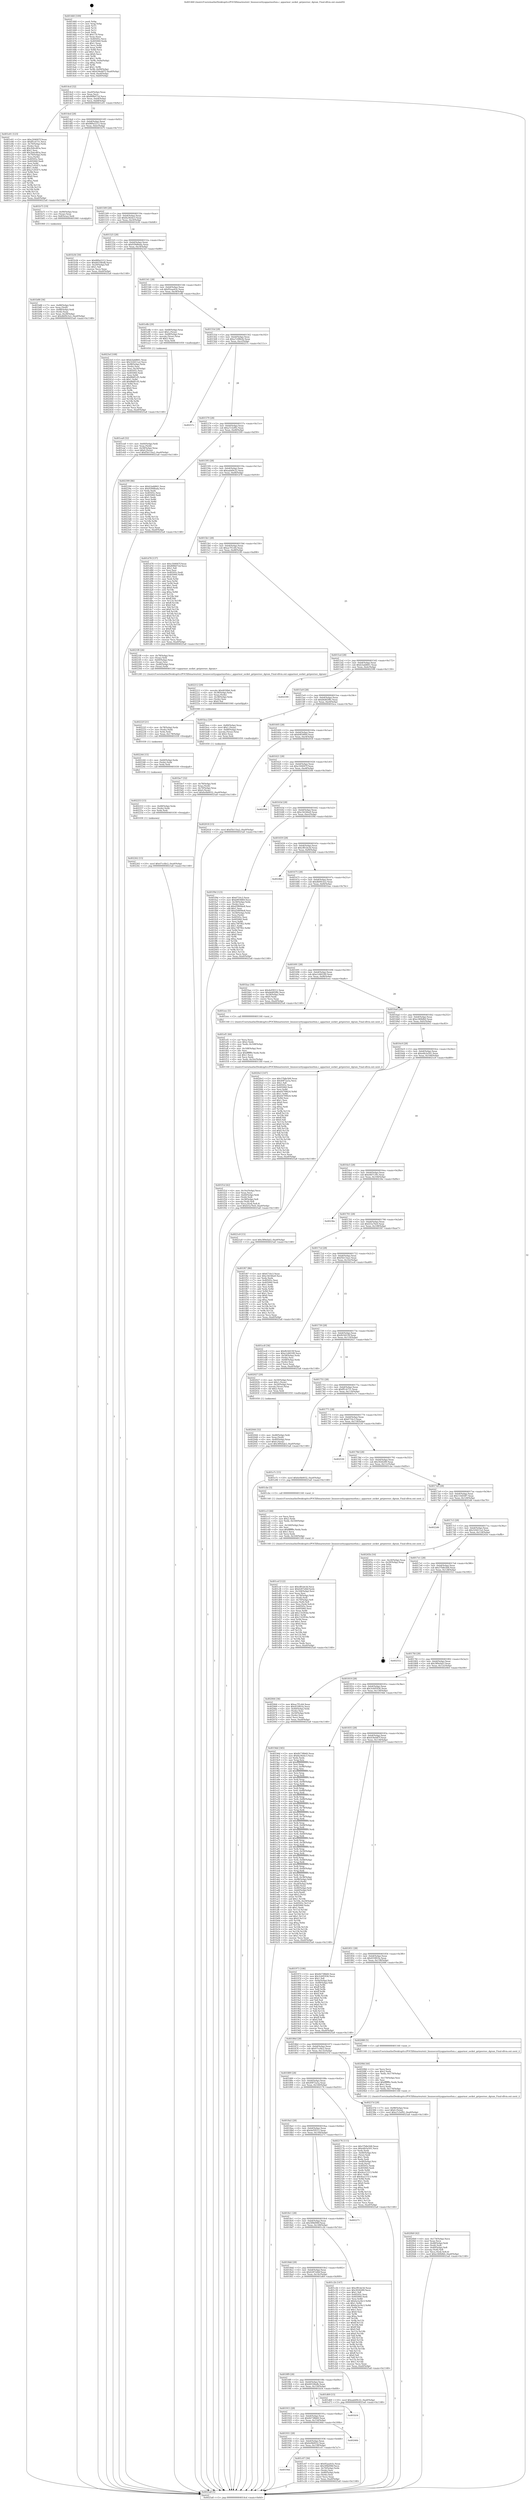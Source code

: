 digraph "0x401460" {
  label = "0x401460 (/mnt/c/Users/mathe/Desktop/tcc/POCII/binaries/extr_linuxsecurityapparmorlsm.c_apparmor_socket_getpeersec_dgram_Final-ollvm.out::main(0))"
  labelloc = "t"
  node[shape=record]

  Entry [label="",width=0.3,height=0.3,shape=circle,fillcolor=black,style=filled]
  "0x4014cd" [label="{
     0x4014cd [32]\l
     | [instrs]\l
     &nbsp;&nbsp;0x4014cd \<+6\>: mov -0xa0(%rbp),%eax\l
     &nbsp;&nbsp;0x4014d3 \<+2\>: mov %eax,%ecx\l
     &nbsp;&nbsp;0x4014d5 \<+6\>: sub $0x80fb072d,%ecx\l
     &nbsp;&nbsp;0x4014db \<+6\>: mov %eax,-0xb4(%rbp)\l
     &nbsp;&nbsp;0x4014e1 \<+6\>: mov %ecx,-0xb8(%rbp)\l
     &nbsp;&nbsp;0x4014e7 \<+6\>: je 0000000000401e01 \<main+0x9a1\>\l
  }"]
  "0x401e01" [label="{
     0x401e01 [123]\l
     | [instrs]\l
     &nbsp;&nbsp;0x401e01 \<+5\>: mov $0xc504007f,%eax\l
     &nbsp;&nbsp;0x401e06 \<+5\>: mov $0xff1cb731,%ecx\l
     &nbsp;&nbsp;0x401e0b \<+4\>: mov -0x70(%rbp),%rdx\l
     &nbsp;&nbsp;0x401e0f \<+2\>: mov (%rdx),%esi\l
     &nbsp;&nbsp;0x401e11 \<+6\>: sub $0x2b4cd83a,%esi\l
     &nbsp;&nbsp;0x401e17 \<+3\>: add $0x1,%esi\l
     &nbsp;&nbsp;0x401e1a \<+6\>: add $0x2b4cd83a,%esi\l
     &nbsp;&nbsp;0x401e20 \<+4\>: mov -0x70(%rbp),%rdx\l
     &nbsp;&nbsp;0x401e24 \<+2\>: mov %esi,(%rdx)\l
     &nbsp;&nbsp;0x401e26 \<+7\>: mov 0x40505c,%esi\l
     &nbsp;&nbsp;0x401e2d \<+7\>: mov 0x405060,%edi\l
     &nbsp;&nbsp;0x401e34 \<+3\>: mov %esi,%r8d\l
     &nbsp;&nbsp;0x401e37 \<+7\>: sub $0xa7c05471,%r8d\l
     &nbsp;&nbsp;0x401e3e \<+4\>: sub $0x1,%r8d\l
     &nbsp;&nbsp;0x401e42 \<+7\>: add $0xa7c05471,%r8d\l
     &nbsp;&nbsp;0x401e49 \<+4\>: imul %r8d,%esi\l
     &nbsp;&nbsp;0x401e4d \<+3\>: and $0x1,%esi\l
     &nbsp;&nbsp;0x401e50 \<+3\>: cmp $0x0,%esi\l
     &nbsp;&nbsp;0x401e53 \<+4\>: sete %r9b\l
     &nbsp;&nbsp;0x401e57 \<+3\>: cmp $0xa,%edi\l
     &nbsp;&nbsp;0x401e5a \<+4\>: setl %r10b\l
     &nbsp;&nbsp;0x401e5e \<+3\>: mov %r9b,%r11b\l
     &nbsp;&nbsp;0x401e61 \<+3\>: and %r10b,%r11b\l
     &nbsp;&nbsp;0x401e64 \<+3\>: xor %r10b,%r9b\l
     &nbsp;&nbsp;0x401e67 \<+3\>: or %r9b,%r11b\l
     &nbsp;&nbsp;0x401e6a \<+4\>: test $0x1,%r11b\l
     &nbsp;&nbsp;0x401e6e \<+3\>: cmovne %ecx,%eax\l
     &nbsp;&nbsp;0x401e71 \<+6\>: mov %eax,-0xa0(%rbp)\l
     &nbsp;&nbsp;0x401e77 \<+5\>: jmp 00000000004025a8 \<main+0x1148\>\l
  }"]
  "0x4014ed" [label="{
     0x4014ed [28]\l
     | [instrs]\l
     &nbsp;&nbsp;0x4014ed \<+5\>: jmp 00000000004014f2 \<main+0x92\>\l
     &nbsp;&nbsp;0x4014f2 \<+6\>: mov -0xb4(%rbp),%eax\l
     &nbsp;&nbsp;0x4014f8 \<+5\>: sub $0x889a5212,%eax\l
     &nbsp;&nbsp;0x4014fd \<+6\>: mov %eax,-0xbc(%rbp)\l
     &nbsp;&nbsp;0x401503 \<+6\>: je 0000000000401b75 \<main+0x715\>\l
  }"]
  Exit [label="",width=0.3,height=0.3,shape=circle,fillcolor=black,style=filled,peripheries=2]
  "0x401b75" [label="{
     0x401b75 [19]\l
     | [instrs]\l
     &nbsp;&nbsp;0x401b75 \<+7\>: mov -0x90(%rbp),%rax\l
     &nbsp;&nbsp;0x401b7c \<+3\>: mov (%rax),%rax\l
     &nbsp;&nbsp;0x401b7f \<+4\>: mov 0x8(%rax),%rdi\l
     &nbsp;&nbsp;0x401b83 \<+5\>: call 0000000000401060 \<atoi@plt\>\l
     | [calls]\l
     &nbsp;&nbsp;0x401060 \{1\} (unknown)\l
  }"]
  "0x401509" [label="{
     0x401509 [28]\l
     | [instrs]\l
     &nbsp;&nbsp;0x401509 \<+5\>: jmp 000000000040150e \<main+0xae\>\l
     &nbsp;&nbsp;0x40150e \<+6\>: mov -0xb4(%rbp),%eax\l
     &nbsp;&nbsp;0x401514 \<+5\>: sub $0x8a36ebc3,%eax\l
     &nbsp;&nbsp;0x401519 \<+6\>: mov %eax,-0xc0(%rbp)\l
     &nbsp;&nbsp;0x40151f \<+6\>: je 0000000000401b36 \<main+0x6d6\>\l
  }"]
  "0x402262" [label="{
     0x402262 [15]\l
     | [instrs]\l
     &nbsp;&nbsp;0x402262 \<+10\>: movl $0x47ccfdc2,-0xa0(%rbp)\l
     &nbsp;&nbsp;0x40226c \<+5\>: jmp 00000000004025a8 \<main+0x1148\>\l
  }"]
  "0x401b36" [label="{
     0x401b36 [30]\l
     | [instrs]\l
     &nbsp;&nbsp;0x401b36 \<+5\>: mov $0x889a5212,%eax\l
     &nbsp;&nbsp;0x401b3b \<+5\>: mov $0x66558edb,%ecx\l
     &nbsp;&nbsp;0x401b40 \<+3\>: mov -0x29(%rbp),%dl\l
     &nbsp;&nbsp;0x401b43 \<+3\>: test $0x1,%dl\l
     &nbsp;&nbsp;0x401b46 \<+3\>: cmovne %ecx,%eax\l
     &nbsp;&nbsp;0x401b49 \<+6\>: mov %eax,-0xa0(%rbp)\l
     &nbsp;&nbsp;0x401b4f \<+5\>: jmp 00000000004025a8 \<main+0x1148\>\l
  }"]
  "0x401525" [label="{
     0x401525 [28]\l
     | [instrs]\l
     &nbsp;&nbsp;0x401525 \<+5\>: jmp 000000000040152a \<main+0xca\>\l
     &nbsp;&nbsp;0x40152a \<+6\>: mov -0xb4(%rbp),%eax\l
     &nbsp;&nbsp;0x401530 \<+5\>: sub $0x939d8ada,%eax\l
     &nbsp;&nbsp;0x401535 \<+6\>: mov %eax,-0xc4(%rbp)\l
     &nbsp;&nbsp;0x40153b \<+6\>: je 00000000004023ef \<main+0xf8f\>\l
  }"]
  "0x402253" [label="{
     0x402253 [15]\l
     | [instrs]\l
     &nbsp;&nbsp;0x402253 \<+4\>: mov -0x48(%rbp),%rdx\l
     &nbsp;&nbsp;0x402257 \<+3\>: mov (%rdx),%rdx\l
     &nbsp;&nbsp;0x40225a \<+3\>: mov %rdx,%rdi\l
     &nbsp;&nbsp;0x40225d \<+5\>: call 0000000000401030 \<free@plt\>\l
     | [calls]\l
     &nbsp;&nbsp;0x401030 \{1\} (unknown)\l
  }"]
  "0x4023ef" [label="{
     0x4023ef [108]\l
     | [instrs]\l
     &nbsp;&nbsp;0x4023ef \<+5\>: mov $0xb3add661,%eax\l
     &nbsp;&nbsp;0x4023f4 \<+5\>: mov $0x324411a2,%ecx\l
     &nbsp;&nbsp;0x4023f9 \<+7\>: mov -0x98(%rbp),%rdx\l
     &nbsp;&nbsp;0x402400 \<+2\>: mov (%rdx),%esi\l
     &nbsp;&nbsp;0x402402 \<+3\>: mov %esi,-0x24(%rbp)\l
     &nbsp;&nbsp;0x402405 \<+7\>: mov 0x40505c,%esi\l
     &nbsp;&nbsp;0x40240c \<+7\>: mov 0x405060,%edi\l
     &nbsp;&nbsp;0x402413 \<+3\>: mov %esi,%r8d\l
     &nbsp;&nbsp;0x402416 \<+7\>: sub $0x88df1cf5,%r8d\l
     &nbsp;&nbsp;0x40241d \<+4\>: sub $0x1,%r8d\l
     &nbsp;&nbsp;0x402421 \<+7\>: add $0x88df1cf5,%r8d\l
     &nbsp;&nbsp;0x402428 \<+4\>: imul %r8d,%esi\l
     &nbsp;&nbsp;0x40242c \<+3\>: and $0x1,%esi\l
     &nbsp;&nbsp;0x40242f \<+3\>: cmp $0x0,%esi\l
     &nbsp;&nbsp;0x402432 \<+4\>: sete %r9b\l
     &nbsp;&nbsp;0x402436 \<+3\>: cmp $0xa,%edi\l
     &nbsp;&nbsp;0x402439 \<+4\>: setl %r10b\l
     &nbsp;&nbsp;0x40243d \<+3\>: mov %r9b,%r11b\l
     &nbsp;&nbsp;0x402440 \<+3\>: and %r10b,%r11b\l
     &nbsp;&nbsp;0x402443 \<+3\>: xor %r10b,%r9b\l
     &nbsp;&nbsp;0x402446 \<+3\>: or %r9b,%r11b\l
     &nbsp;&nbsp;0x402449 \<+4\>: test $0x1,%r11b\l
     &nbsp;&nbsp;0x40244d \<+3\>: cmovne %ecx,%eax\l
     &nbsp;&nbsp;0x402450 \<+6\>: mov %eax,-0xa0(%rbp)\l
     &nbsp;&nbsp;0x402456 \<+5\>: jmp 00000000004025a8 \<main+0x1148\>\l
  }"]
  "0x401541" [label="{
     0x401541 [28]\l
     | [instrs]\l
     &nbsp;&nbsp;0x401541 \<+5\>: jmp 0000000000401546 \<main+0xe6\>\l
     &nbsp;&nbsp;0x401546 \<+6\>: mov -0xb4(%rbp),%eax\l
     &nbsp;&nbsp;0x40154c \<+5\>: sub $0x95aaeb3c,%eax\l
     &nbsp;&nbsp;0x401551 \<+6\>: mov %eax,-0xc8(%rbp)\l
     &nbsp;&nbsp;0x401557 \<+6\>: je 0000000000401e8b \<main+0xa2b\>\l
  }"]
  "0x402244" [label="{
     0x402244 [15]\l
     | [instrs]\l
     &nbsp;&nbsp;0x402244 \<+4\>: mov -0x60(%rbp),%rdx\l
     &nbsp;&nbsp;0x402248 \<+3\>: mov (%rdx),%rdx\l
     &nbsp;&nbsp;0x40224b \<+3\>: mov %rdx,%rdi\l
     &nbsp;&nbsp;0x40224e \<+5\>: call 0000000000401030 \<free@plt\>\l
     | [calls]\l
     &nbsp;&nbsp;0x401030 \{1\} (unknown)\l
  }"]
  "0x401e8b" [label="{
     0x401e8b [29]\l
     | [instrs]\l
     &nbsp;&nbsp;0x401e8b \<+4\>: mov -0x68(%rbp),%rax\l
     &nbsp;&nbsp;0x401e8f \<+6\>: movl $0x1,(%rax)\l
     &nbsp;&nbsp;0x401e95 \<+4\>: mov -0x68(%rbp),%rax\l
     &nbsp;&nbsp;0x401e99 \<+3\>: movslq (%rax),%rax\l
     &nbsp;&nbsp;0x401e9c \<+4\>: shl $0x2,%rax\l
     &nbsp;&nbsp;0x401ea0 \<+3\>: mov %rax,%rdi\l
     &nbsp;&nbsp;0x401ea3 \<+5\>: call 0000000000401050 \<malloc@plt\>\l
     | [calls]\l
     &nbsp;&nbsp;0x401050 \{1\} (unknown)\l
  }"]
  "0x40155d" [label="{
     0x40155d [28]\l
     | [instrs]\l
     &nbsp;&nbsp;0x40155d \<+5\>: jmp 0000000000401562 \<main+0x102\>\l
     &nbsp;&nbsp;0x401562 \<+6\>: mov -0xb4(%rbp),%eax\l
     &nbsp;&nbsp;0x401568 \<+5\>: sub $0xa7c08b2b,%eax\l
     &nbsp;&nbsp;0x40156d \<+6\>: mov %eax,-0xcc(%rbp)\l
     &nbsp;&nbsp;0x401573 \<+6\>: je 000000000040257c \<main+0x111c\>\l
  }"]
  "0x40222f" [label="{
     0x40222f [21]\l
     | [instrs]\l
     &nbsp;&nbsp;0x40222f \<+4\>: mov -0x78(%rbp),%rdx\l
     &nbsp;&nbsp;0x402233 \<+3\>: mov (%rdx),%rdx\l
     &nbsp;&nbsp;0x402236 \<+3\>: mov %rdx,%rdi\l
     &nbsp;&nbsp;0x402239 \<+6\>: mov %eax,-0x178(%rbp)\l
     &nbsp;&nbsp;0x40223f \<+5\>: call 0000000000401030 \<free@plt\>\l
     | [calls]\l
     &nbsp;&nbsp;0x401030 \{1\} (unknown)\l
  }"]
  "0x40257c" [label="{
     0x40257c\l
  }", style=dashed]
  "0x401579" [label="{
     0x401579 [28]\l
     | [instrs]\l
     &nbsp;&nbsp;0x401579 \<+5\>: jmp 000000000040157e \<main+0x11e\>\l
     &nbsp;&nbsp;0x40157e \<+6\>: mov -0xb4(%rbp),%eax\l
     &nbsp;&nbsp;0x401584 \<+5\>: sub $0xa7c5ef92,%eax\l
     &nbsp;&nbsp;0x401589 \<+6\>: mov %eax,-0xd0(%rbp)\l
     &nbsp;&nbsp;0x40158f \<+6\>: je 0000000000402399 \<main+0xf39\>\l
  }"]
  "0x402212" [label="{
     0x402212 [29]\l
     | [instrs]\l
     &nbsp;&nbsp;0x402212 \<+10\>: movabs $0x4030b6,%rdi\l
     &nbsp;&nbsp;0x40221c \<+4\>: mov -0x38(%rbp),%rdx\l
     &nbsp;&nbsp;0x402220 \<+2\>: mov %eax,(%rdx)\l
     &nbsp;&nbsp;0x402222 \<+4\>: mov -0x38(%rbp),%rdx\l
     &nbsp;&nbsp;0x402226 \<+2\>: mov (%rdx),%esi\l
     &nbsp;&nbsp;0x402228 \<+2\>: mov $0x0,%al\l
     &nbsp;&nbsp;0x40222a \<+5\>: call 0000000000401040 \<printf@plt\>\l
     | [calls]\l
     &nbsp;&nbsp;0x401040 \{1\} (unknown)\l
  }"]
  "0x402399" [label="{
     0x402399 [86]\l
     | [instrs]\l
     &nbsp;&nbsp;0x402399 \<+5\>: mov $0xb3add661,%eax\l
     &nbsp;&nbsp;0x40239e \<+5\>: mov $0x939d8ada,%ecx\l
     &nbsp;&nbsp;0x4023a3 \<+2\>: xor %edx,%edx\l
     &nbsp;&nbsp;0x4023a5 \<+7\>: mov 0x40505c,%esi\l
     &nbsp;&nbsp;0x4023ac \<+7\>: mov 0x405060,%edi\l
     &nbsp;&nbsp;0x4023b3 \<+3\>: sub $0x1,%edx\l
     &nbsp;&nbsp;0x4023b6 \<+3\>: mov %esi,%r8d\l
     &nbsp;&nbsp;0x4023b9 \<+3\>: add %edx,%r8d\l
     &nbsp;&nbsp;0x4023bc \<+4\>: imul %r8d,%esi\l
     &nbsp;&nbsp;0x4023c0 \<+3\>: and $0x1,%esi\l
     &nbsp;&nbsp;0x4023c3 \<+3\>: cmp $0x0,%esi\l
     &nbsp;&nbsp;0x4023c6 \<+4\>: sete %r9b\l
     &nbsp;&nbsp;0x4023ca \<+3\>: cmp $0xa,%edi\l
     &nbsp;&nbsp;0x4023cd \<+4\>: setl %r10b\l
     &nbsp;&nbsp;0x4023d1 \<+3\>: mov %r9b,%r11b\l
     &nbsp;&nbsp;0x4023d4 \<+3\>: and %r10b,%r11b\l
     &nbsp;&nbsp;0x4023d7 \<+3\>: xor %r10b,%r9b\l
     &nbsp;&nbsp;0x4023da \<+3\>: or %r9b,%r11b\l
     &nbsp;&nbsp;0x4023dd \<+4\>: test $0x1,%r11b\l
     &nbsp;&nbsp;0x4023e1 \<+3\>: cmovne %ecx,%eax\l
     &nbsp;&nbsp;0x4023e4 \<+6\>: mov %eax,-0xa0(%rbp)\l
     &nbsp;&nbsp;0x4023ea \<+5\>: jmp 00000000004025a8 \<main+0x1148\>\l
  }"]
  "0x401595" [label="{
     0x401595 [28]\l
     | [instrs]\l
     &nbsp;&nbsp;0x401595 \<+5\>: jmp 000000000040159a \<main+0x13a\>\l
     &nbsp;&nbsp;0x40159a \<+6\>: mov -0xb4(%rbp),%eax\l
     &nbsp;&nbsp;0x4015a0 \<+5\>: sub $0xaab49c22,%eax\l
     &nbsp;&nbsp;0x4015a5 \<+6\>: mov %eax,-0xd4(%rbp)\l
     &nbsp;&nbsp;0x4015ab \<+6\>: je 0000000000401d78 \<main+0x918\>\l
  }"]
  "0x4020b9" [label="{
     0x4020b9 [42]\l
     | [instrs]\l
     &nbsp;&nbsp;0x4020b9 \<+6\>: mov -0x174(%rbp),%ecx\l
     &nbsp;&nbsp;0x4020bf \<+3\>: imul %eax,%ecx\l
     &nbsp;&nbsp;0x4020c2 \<+4\>: mov -0x48(%rbp),%rdi\l
     &nbsp;&nbsp;0x4020c6 \<+3\>: mov (%rdi),%rdi\l
     &nbsp;&nbsp;0x4020c9 \<+4\>: mov -0x40(%rbp),%r8\l
     &nbsp;&nbsp;0x4020cd \<+3\>: movslq (%r8),%r8\l
     &nbsp;&nbsp;0x4020d0 \<+4\>: mov %ecx,(%rdi,%r8,4)\l
     &nbsp;&nbsp;0x4020d4 \<+10\>: movl $0xe340bfb0,-0xa0(%rbp)\l
     &nbsp;&nbsp;0x4020de \<+5\>: jmp 00000000004025a8 \<main+0x1148\>\l
  }"]
  "0x401d78" [label="{
     0x401d78 [137]\l
     | [instrs]\l
     &nbsp;&nbsp;0x401d78 \<+5\>: mov $0xc504007f,%eax\l
     &nbsp;&nbsp;0x401d7d \<+5\>: mov $0x80fb072d,%ecx\l
     &nbsp;&nbsp;0x401d82 \<+2\>: mov $0x1,%dl\l
     &nbsp;&nbsp;0x401d84 \<+2\>: xor %esi,%esi\l
     &nbsp;&nbsp;0x401d86 \<+7\>: mov 0x40505c,%edi\l
     &nbsp;&nbsp;0x401d8d \<+8\>: mov 0x405060,%r8d\l
     &nbsp;&nbsp;0x401d95 \<+3\>: sub $0x1,%esi\l
     &nbsp;&nbsp;0x401d98 \<+3\>: mov %edi,%r9d\l
     &nbsp;&nbsp;0x401d9b \<+3\>: add %esi,%r9d\l
     &nbsp;&nbsp;0x401d9e \<+4\>: imul %r9d,%edi\l
     &nbsp;&nbsp;0x401da2 \<+3\>: and $0x1,%edi\l
     &nbsp;&nbsp;0x401da5 \<+3\>: cmp $0x0,%edi\l
     &nbsp;&nbsp;0x401da8 \<+4\>: sete %r10b\l
     &nbsp;&nbsp;0x401dac \<+4\>: cmp $0xa,%r8d\l
     &nbsp;&nbsp;0x401db0 \<+4\>: setl %r11b\l
     &nbsp;&nbsp;0x401db4 \<+3\>: mov %r10b,%bl\l
     &nbsp;&nbsp;0x401db7 \<+3\>: xor $0xff,%bl\l
     &nbsp;&nbsp;0x401dba \<+3\>: mov %r11b,%r14b\l
     &nbsp;&nbsp;0x401dbd \<+4\>: xor $0xff,%r14b\l
     &nbsp;&nbsp;0x401dc1 \<+3\>: xor $0x0,%dl\l
     &nbsp;&nbsp;0x401dc4 \<+3\>: mov %bl,%r15b\l
     &nbsp;&nbsp;0x401dc7 \<+4\>: and $0x0,%r15b\l
     &nbsp;&nbsp;0x401dcb \<+3\>: and %dl,%r10b\l
     &nbsp;&nbsp;0x401dce \<+3\>: mov %r14b,%r12b\l
     &nbsp;&nbsp;0x401dd1 \<+4\>: and $0x0,%r12b\l
     &nbsp;&nbsp;0x401dd5 \<+3\>: and %dl,%r11b\l
     &nbsp;&nbsp;0x401dd8 \<+3\>: or %r10b,%r15b\l
     &nbsp;&nbsp;0x401ddb \<+3\>: or %r11b,%r12b\l
     &nbsp;&nbsp;0x401dde \<+3\>: xor %r12b,%r15b\l
     &nbsp;&nbsp;0x401de1 \<+3\>: or %r14b,%bl\l
     &nbsp;&nbsp;0x401de4 \<+3\>: xor $0xff,%bl\l
     &nbsp;&nbsp;0x401de7 \<+3\>: or $0x0,%dl\l
     &nbsp;&nbsp;0x401dea \<+2\>: and %dl,%bl\l
     &nbsp;&nbsp;0x401dec \<+3\>: or %bl,%r15b\l
     &nbsp;&nbsp;0x401def \<+4\>: test $0x1,%r15b\l
     &nbsp;&nbsp;0x401df3 \<+3\>: cmovne %ecx,%eax\l
     &nbsp;&nbsp;0x401df6 \<+6\>: mov %eax,-0xa0(%rbp)\l
     &nbsp;&nbsp;0x401dfc \<+5\>: jmp 00000000004025a8 \<main+0x1148\>\l
  }"]
  "0x4015b1" [label="{
     0x4015b1 [28]\l
     | [instrs]\l
     &nbsp;&nbsp;0x4015b1 \<+5\>: jmp 00000000004015b6 \<main+0x156\>\l
     &nbsp;&nbsp;0x4015b6 \<+6\>: mov -0xb4(%rbp),%eax\l
     &nbsp;&nbsp;0x4015bc \<+5\>: sub $0xac7f1c64,%eax\l
     &nbsp;&nbsp;0x4015c1 \<+6\>: mov %eax,-0xd8(%rbp)\l
     &nbsp;&nbsp;0x4015c7 \<+6\>: je 00000000004021f8 \<main+0xd98\>\l
  }"]
  "0x40208d" [label="{
     0x40208d [44]\l
     | [instrs]\l
     &nbsp;&nbsp;0x40208d \<+2\>: xor %ecx,%ecx\l
     &nbsp;&nbsp;0x40208f \<+5\>: mov $0x2,%edx\l
     &nbsp;&nbsp;0x402094 \<+6\>: mov %edx,-0x170(%rbp)\l
     &nbsp;&nbsp;0x40209a \<+1\>: cltd\l
     &nbsp;&nbsp;0x40209b \<+6\>: mov -0x170(%rbp),%esi\l
     &nbsp;&nbsp;0x4020a1 \<+2\>: idiv %esi\l
     &nbsp;&nbsp;0x4020a3 \<+6\>: imul $0xfffffffe,%edx,%edx\l
     &nbsp;&nbsp;0x4020a9 \<+3\>: sub $0x1,%ecx\l
     &nbsp;&nbsp;0x4020ac \<+2\>: sub %ecx,%edx\l
     &nbsp;&nbsp;0x4020ae \<+6\>: mov %edx,-0x174(%rbp)\l
     &nbsp;&nbsp;0x4020b4 \<+5\>: call 0000000000401160 \<next_i\>\l
     | [calls]\l
     &nbsp;&nbsp;0x401160 \{1\} (/mnt/c/Users/mathe/Desktop/tcc/POCII/binaries/extr_linuxsecurityapparmorlsm.c_apparmor_socket_getpeersec_dgram_Final-ollvm.out::next_i)\l
  }"]
  "0x4021f8" [label="{
     0x4021f8 [26]\l
     | [instrs]\l
     &nbsp;&nbsp;0x4021f8 \<+4\>: mov -0x78(%rbp),%rax\l
     &nbsp;&nbsp;0x4021fc \<+3\>: mov (%rax),%rdi\l
     &nbsp;&nbsp;0x4021ff \<+4\>: mov -0x60(%rbp),%rax\l
     &nbsp;&nbsp;0x402203 \<+3\>: mov (%rax),%rsi\l
     &nbsp;&nbsp;0x402206 \<+4\>: mov -0x48(%rbp),%rax\l
     &nbsp;&nbsp;0x40220a \<+3\>: mov (%rax),%rdx\l
     &nbsp;&nbsp;0x40220d \<+5\>: call 0000000000401240 \<apparmor_socket_getpeersec_dgram\>\l
     | [calls]\l
     &nbsp;&nbsp;0x401240 \{1\} (/mnt/c/Users/mathe/Desktop/tcc/POCII/binaries/extr_linuxsecurityapparmorlsm.c_apparmor_socket_getpeersec_dgram_Final-ollvm.out::apparmor_socket_getpeersec_dgram)\l
  }"]
  "0x4015cd" [label="{
     0x4015cd [28]\l
     | [instrs]\l
     &nbsp;&nbsp;0x4015cd \<+5\>: jmp 00000000004015d2 \<main+0x172\>\l
     &nbsp;&nbsp;0x4015d2 \<+6\>: mov -0xb4(%rbp),%eax\l
     &nbsp;&nbsp;0x4015d8 \<+5\>: sub $0xb3add661,%eax\l
     &nbsp;&nbsp;0x4015dd \<+6\>: mov %eax,-0xdc(%rbp)\l
     &nbsp;&nbsp;0x4015e3 \<+6\>: je 0000000000402590 \<main+0x1130\>\l
  }"]
  "0x402044" [label="{
     0x402044 [32]\l
     | [instrs]\l
     &nbsp;&nbsp;0x402044 \<+4\>: mov -0x48(%rbp),%rdi\l
     &nbsp;&nbsp;0x402048 \<+3\>: mov %rax,(%rdi)\l
     &nbsp;&nbsp;0x40204b \<+4\>: mov -0x40(%rbp),%rax\l
     &nbsp;&nbsp;0x40204f \<+6\>: movl $0x0,(%rax)\l
     &nbsp;&nbsp;0x402055 \<+10\>: movl $0x389efab3,-0xa0(%rbp)\l
     &nbsp;&nbsp;0x40205f \<+5\>: jmp 00000000004025a8 \<main+0x1148\>\l
  }"]
  "0x402590" [label="{
     0x402590\l
  }", style=dashed]
  "0x4015e9" [label="{
     0x4015e9 [28]\l
     | [instrs]\l
     &nbsp;&nbsp;0x4015e9 \<+5\>: jmp 00000000004015ee \<main+0x18e\>\l
     &nbsp;&nbsp;0x4015ee \<+6\>: mov -0xb4(%rbp),%eax\l
     &nbsp;&nbsp;0x4015f4 \<+5\>: sub $0xb6d02f8c,%eax\l
     &nbsp;&nbsp;0x4015f9 \<+6\>: mov %eax,-0xe0(%rbp)\l
     &nbsp;&nbsp;0x4015ff \<+6\>: je 0000000000401bca \<main+0x76a\>\l
  }"]
  "0x401f1d" [label="{
     0x401f1d [42]\l
     | [instrs]\l
     &nbsp;&nbsp;0x401f1d \<+6\>: mov -0x16c(%rbp),%ecx\l
     &nbsp;&nbsp;0x401f23 \<+3\>: imul %eax,%ecx\l
     &nbsp;&nbsp;0x401f26 \<+4\>: mov -0x60(%rbp),%rdi\l
     &nbsp;&nbsp;0x401f2a \<+3\>: mov (%rdi),%rdi\l
     &nbsp;&nbsp;0x401f2d \<+4\>: mov -0x58(%rbp),%r8\l
     &nbsp;&nbsp;0x401f31 \<+3\>: movslq (%r8),%r8\l
     &nbsp;&nbsp;0x401f34 \<+4\>: mov %ecx,(%rdi,%r8,4)\l
     &nbsp;&nbsp;0x401f38 \<+10\>: movl $0xf25a76e0,-0xa0(%rbp)\l
     &nbsp;&nbsp;0x401f42 \<+5\>: jmp 00000000004025a8 \<main+0x1148\>\l
  }"]
  "0x401bca" [label="{
     0x401bca [29]\l
     | [instrs]\l
     &nbsp;&nbsp;0x401bca \<+4\>: mov -0x80(%rbp),%rax\l
     &nbsp;&nbsp;0x401bce \<+6\>: movl $0x1,(%rax)\l
     &nbsp;&nbsp;0x401bd4 \<+4\>: mov -0x80(%rbp),%rax\l
     &nbsp;&nbsp;0x401bd8 \<+3\>: movslq (%rax),%rax\l
     &nbsp;&nbsp;0x401bdb \<+4\>: shl $0x2,%rax\l
     &nbsp;&nbsp;0x401bdf \<+3\>: mov %rax,%rdi\l
     &nbsp;&nbsp;0x401be2 \<+5\>: call 0000000000401050 \<malloc@plt\>\l
     | [calls]\l
     &nbsp;&nbsp;0x401050 \{1\} (unknown)\l
  }"]
  "0x401605" [label="{
     0x401605 [28]\l
     | [instrs]\l
     &nbsp;&nbsp;0x401605 \<+5\>: jmp 000000000040160a \<main+0x1aa\>\l
     &nbsp;&nbsp;0x40160a \<+6\>: mov -0xb4(%rbp),%eax\l
     &nbsp;&nbsp;0x401610 \<+5\>: sub $0xb9f34fb9,%eax\l
     &nbsp;&nbsp;0x401615 \<+6\>: mov %eax,-0xe4(%rbp)\l
     &nbsp;&nbsp;0x40161b \<+6\>: je 0000000000402018 \<main+0xbb8\>\l
  }"]
  "0x401ef1" [label="{
     0x401ef1 [44]\l
     | [instrs]\l
     &nbsp;&nbsp;0x401ef1 \<+2\>: xor %ecx,%ecx\l
     &nbsp;&nbsp;0x401ef3 \<+5\>: mov $0x2,%edx\l
     &nbsp;&nbsp;0x401ef8 \<+6\>: mov %edx,-0x168(%rbp)\l
     &nbsp;&nbsp;0x401efe \<+1\>: cltd\l
     &nbsp;&nbsp;0x401eff \<+6\>: mov -0x168(%rbp),%esi\l
     &nbsp;&nbsp;0x401f05 \<+2\>: idiv %esi\l
     &nbsp;&nbsp;0x401f07 \<+6\>: imul $0xfffffffe,%edx,%edx\l
     &nbsp;&nbsp;0x401f0d \<+3\>: sub $0x1,%ecx\l
     &nbsp;&nbsp;0x401f10 \<+2\>: sub %ecx,%edx\l
     &nbsp;&nbsp;0x401f12 \<+6\>: mov %edx,-0x16c(%rbp)\l
     &nbsp;&nbsp;0x401f18 \<+5\>: call 0000000000401160 \<next_i\>\l
     | [calls]\l
     &nbsp;&nbsp;0x401160 \{1\} (/mnt/c/Users/mathe/Desktop/tcc/POCII/binaries/extr_linuxsecurityapparmorlsm.c_apparmor_socket_getpeersec_dgram_Final-ollvm.out::next_i)\l
  }"]
  "0x402018" [label="{
     0x402018 [15]\l
     | [instrs]\l
     &nbsp;&nbsp;0x402018 \<+10\>: movl $0xf5b11ba2,-0xa0(%rbp)\l
     &nbsp;&nbsp;0x402022 \<+5\>: jmp 00000000004025a8 \<main+0x1148\>\l
  }"]
  "0x401621" [label="{
     0x401621 [28]\l
     | [instrs]\l
     &nbsp;&nbsp;0x401621 \<+5\>: jmp 0000000000401626 \<main+0x1c6\>\l
     &nbsp;&nbsp;0x401626 \<+6\>: mov -0xb4(%rbp),%eax\l
     &nbsp;&nbsp;0x40162c \<+5\>: sub $0xc504007f,%eax\l
     &nbsp;&nbsp;0x401631 \<+6\>: mov %eax,-0xe8(%rbp)\l
     &nbsp;&nbsp;0x401637 \<+6\>: je 0000000000402506 \<main+0x10a6\>\l
  }"]
  "0x401ea8" [label="{
     0x401ea8 [32]\l
     | [instrs]\l
     &nbsp;&nbsp;0x401ea8 \<+4\>: mov -0x60(%rbp),%rdi\l
     &nbsp;&nbsp;0x401eac \<+3\>: mov %rax,(%rdi)\l
     &nbsp;&nbsp;0x401eaf \<+4\>: mov -0x58(%rbp),%rax\l
     &nbsp;&nbsp;0x401eb3 \<+6\>: movl $0x0,(%rax)\l
     &nbsp;&nbsp;0x401eb9 \<+10\>: movl $0xf5b11ba2,-0xa0(%rbp)\l
     &nbsp;&nbsp;0x401ec3 \<+5\>: jmp 00000000004025a8 \<main+0x1148\>\l
  }"]
  "0x402506" [label="{
     0x402506\l
  }", style=dashed]
  "0x40163d" [label="{
     0x40163d [28]\l
     | [instrs]\l
     &nbsp;&nbsp;0x40163d \<+5\>: jmp 0000000000401642 \<main+0x1e2\>\l
     &nbsp;&nbsp;0x401642 \<+6\>: mov -0xb4(%rbp),%eax\l
     &nbsp;&nbsp;0x401648 \<+5\>: sub $0xc5b54ba9,%eax\l
     &nbsp;&nbsp;0x40164d \<+6\>: mov %eax,-0xec(%rbp)\l
     &nbsp;&nbsp;0x401653 \<+6\>: je 0000000000401f9d \<main+0xb3d\>\l
  }"]
  "0x401cef" [label="{
     0x401cef [122]\l
     | [instrs]\l
     &nbsp;&nbsp;0x401cef \<+5\>: mov $0xcf81de3d,%ecx\l
     &nbsp;&nbsp;0x401cf4 \<+5\>: mov $0x6287e6bf,%edx\l
     &nbsp;&nbsp;0x401cf9 \<+6\>: mov -0x164(%rbp),%esi\l
     &nbsp;&nbsp;0x401cff \<+3\>: imul %eax,%esi\l
     &nbsp;&nbsp;0x401d02 \<+4\>: mov -0x78(%rbp),%rdi\l
     &nbsp;&nbsp;0x401d06 \<+3\>: mov (%rdi),%rdi\l
     &nbsp;&nbsp;0x401d09 \<+4\>: mov -0x70(%rbp),%r8\l
     &nbsp;&nbsp;0x401d0d \<+3\>: movslq (%r8),%r8\l
     &nbsp;&nbsp;0x401d10 \<+4\>: mov %esi,(%rdi,%r8,4)\l
     &nbsp;&nbsp;0x401d14 \<+7\>: mov 0x40505c,%eax\l
     &nbsp;&nbsp;0x401d1b \<+7\>: mov 0x405060,%esi\l
     &nbsp;&nbsp;0x401d22 \<+3\>: mov %eax,%r9d\l
     &nbsp;&nbsp;0x401d25 \<+7\>: add $0x1163f54e,%r9d\l
     &nbsp;&nbsp;0x401d2c \<+4\>: sub $0x1,%r9d\l
     &nbsp;&nbsp;0x401d30 \<+7\>: sub $0x1163f54e,%r9d\l
     &nbsp;&nbsp;0x401d37 \<+4\>: imul %r9d,%eax\l
     &nbsp;&nbsp;0x401d3b \<+3\>: and $0x1,%eax\l
     &nbsp;&nbsp;0x401d3e \<+3\>: cmp $0x0,%eax\l
     &nbsp;&nbsp;0x401d41 \<+4\>: sete %r10b\l
     &nbsp;&nbsp;0x401d45 \<+3\>: cmp $0xa,%esi\l
     &nbsp;&nbsp;0x401d48 \<+4\>: setl %r11b\l
     &nbsp;&nbsp;0x401d4c \<+3\>: mov %r10b,%bl\l
     &nbsp;&nbsp;0x401d4f \<+3\>: and %r11b,%bl\l
     &nbsp;&nbsp;0x401d52 \<+3\>: xor %r11b,%r10b\l
     &nbsp;&nbsp;0x401d55 \<+3\>: or %r10b,%bl\l
     &nbsp;&nbsp;0x401d58 \<+3\>: test $0x1,%bl\l
     &nbsp;&nbsp;0x401d5b \<+3\>: cmovne %edx,%ecx\l
     &nbsp;&nbsp;0x401d5e \<+6\>: mov %ecx,-0xa0(%rbp)\l
     &nbsp;&nbsp;0x401d64 \<+5\>: jmp 00000000004025a8 \<main+0x1148\>\l
  }"]
  "0x401f9d" [label="{
     0x401f9d [123]\l
     | [instrs]\l
     &nbsp;&nbsp;0x401f9d \<+5\>: mov $0x6716c3,%eax\l
     &nbsp;&nbsp;0x401fa2 \<+5\>: mov $0xb9f34fb9,%ecx\l
     &nbsp;&nbsp;0x401fa7 \<+4\>: mov -0x58(%rbp),%rdx\l
     &nbsp;&nbsp;0x401fab \<+2\>: mov (%rdx),%esi\l
     &nbsp;&nbsp;0x401fad \<+6\>: sub $0xd39694e8,%esi\l
     &nbsp;&nbsp;0x401fb3 \<+3\>: add $0x1,%esi\l
     &nbsp;&nbsp;0x401fb6 \<+6\>: add $0xd39694e8,%esi\l
     &nbsp;&nbsp;0x401fbc \<+4\>: mov -0x58(%rbp),%rdx\l
     &nbsp;&nbsp;0x401fc0 \<+2\>: mov %esi,(%rdx)\l
     &nbsp;&nbsp;0x401fc2 \<+7\>: mov 0x40505c,%esi\l
     &nbsp;&nbsp;0x401fc9 \<+7\>: mov 0x405060,%edi\l
     &nbsp;&nbsp;0x401fd0 \<+3\>: mov %esi,%r8d\l
     &nbsp;&nbsp;0x401fd3 \<+7\>: sub $0xc78f7f62,%r8d\l
     &nbsp;&nbsp;0x401fda \<+4\>: sub $0x1,%r8d\l
     &nbsp;&nbsp;0x401fde \<+7\>: add $0xc78f7f62,%r8d\l
     &nbsp;&nbsp;0x401fe5 \<+4\>: imul %r8d,%esi\l
     &nbsp;&nbsp;0x401fe9 \<+3\>: and $0x1,%esi\l
     &nbsp;&nbsp;0x401fec \<+3\>: cmp $0x0,%esi\l
     &nbsp;&nbsp;0x401fef \<+4\>: sete %r9b\l
     &nbsp;&nbsp;0x401ff3 \<+3\>: cmp $0xa,%edi\l
     &nbsp;&nbsp;0x401ff6 \<+4\>: setl %r10b\l
     &nbsp;&nbsp;0x401ffa \<+3\>: mov %r9b,%r11b\l
     &nbsp;&nbsp;0x401ffd \<+3\>: and %r10b,%r11b\l
     &nbsp;&nbsp;0x402000 \<+3\>: xor %r10b,%r9b\l
     &nbsp;&nbsp;0x402003 \<+3\>: or %r9b,%r11b\l
     &nbsp;&nbsp;0x402006 \<+4\>: test $0x1,%r11b\l
     &nbsp;&nbsp;0x40200a \<+3\>: cmovne %ecx,%eax\l
     &nbsp;&nbsp;0x40200d \<+6\>: mov %eax,-0xa0(%rbp)\l
     &nbsp;&nbsp;0x402013 \<+5\>: jmp 00000000004025a8 \<main+0x1148\>\l
  }"]
  "0x401659" [label="{
     0x401659 [28]\l
     | [instrs]\l
     &nbsp;&nbsp;0x401659 \<+5\>: jmp 000000000040165e \<main+0x1fe\>\l
     &nbsp;&nbsp;0x40165e \<+6\>: mov -0xb4(%rbp),%eax\l
     &nbsp;&nbsp;0x401664 \<+5\>: sub $0xcf81de3d,%eax\l
     &nbsp;&nbsp;0x401669 \<+6\>: mov %eax,-0xf0(%rbp)\l
     &nbsp;&nbsp;0x40166f \<+6\>: je 00000000004024b0 \<main+0x1050\>\l
  }"]
  "0x401cc3" [label="{
     0x401cc3 [44]\l
     | [instrs]\l
     &nbsp;&nbsp;0x401cc3 \<+2\>: xor %ecx,%ecx\l
     &nbsp;&nbsp;0x401cc5 \<+5\>: mov $0x2,%edx\l
     &nbsp;&nbsp;0x401cca \<+6\>: mov %edx,-0x160(%rbp)\l
     &nbsp;&nbsp;0x401cd0 \<+1\>: cltd\l
     &nbsp;&nbsp;0x401cd1 \<+6\>: mov -0x160(%rbp),%esi\l
     &nbsp;&nbsp;0x401cd7 \<+2\>: idiv %esi\l
     &nbsp;&nbsp;0x401cd9 \<+6\>: imul $0xfffffffe,%edx,%edx\l
     &nbsp;&nbsp;0x401cdf \<+3\>: sub $0x1,%ecx\l
     &nbsp;&nbsp;0x401ce2 \<+2\>: sub %ecx,%edx\l
     &nbsp;&nbsp;0x401ce4 \<+6\>: mov %edx,-0x164(%rbp)\l
     &nbsp;&nbsp;0x401cea \<+5\>: call 0000000000401160 \<next_i\>\l
     | [calls]\l
     &nbsp;&nbsp;0x401160 \{1\} (/mnt/c/Users/mathe/Desktop/tcc/POCII/binaries/extr_linuxsecurityapparmorlsm.c_apparmor_socket_getpeersec_dgram_Final-ollvm.out::next_i)\l
  }"]
  "0x4024b0" [label="{
     0x4024b0\l
  }", style=dashed]
  "0x401675" [label="{
     0x401675 [28]\l
     | [instrs]\l
     &nbsp;&nbsp;0x401675 \<+5\>: jmp 000000000040167a \<main+0x21a\>\l
     &nbsp;&nbsp;0x40167a \<+6\>: mov -0xb4(%rbp),%eax\l
     &nbsp;&nbsp;0x401680 \<+5\>: sub $0xdb09c5e2,%eax\l
     &nbsp;&nbsp;0x401685 \<+6\>: mov %eax,-0xf4(%rbp)\l
     &nbsp;&nbsp;0x40168b \<+6\>: je 0000000000401bac \<main+0x74c\>\l
  }"]
  "0x40194d" [label="{
     0x40194d\l
  }", style=dashed]
  "0x401bac" [label="{
     0x401bac [30]\l
     | [instrs]\l
     &nbsp;&nbsp;0x401bac \<+5\>: mov $0x4ef3f212,%eax\l
     &nbsp;&nbsp;0x401bb1 \<+5\>: mov $0xb6d02f8c,%ecx\l
     &nbsp;&nbsp;0x401bb6 \<+3\>: mov -0x28(%rbp),%edx\l
     &nbsp;&nbsp;0x401bb9 \<+3\>: cmp $0x0,%edx\l
     &nbsp;&nbsp;0x401bbc \<+3\>: cmove %ecx,%eax\l
     &nbsp;&nbsp;0x401bbf \<+6\>: mov %eax,-0xa0(%rbp)\l
     &nbsp;&nbsp;0x401bc5 \<+5\>: jmp 00000000004025a8 \<main+0x1148\>\l
  }"]
  "0x401691" [label="{
     0x401691 [28]\l
     | [instrs]\l
     &nbsp;&nbsp;0x401691 \<+5\>: jmp 0000000000401696 \<main+0x236\>\l
     &nbsp;&nbsp;0x401696 \<+6\>: mov -0xb4(%rbp),%eax\l
     &nbsp;&nbsp;0x40169c \<+5\>: sub $0xe1d40189,%eax\l
     &nbsp;&nbsp;0x4016a1 \<+6\>: mov %eax,-0xf8(%rbp)\l
     &nbsp;&nbsp;0x4016a7 \<+6\>: je 0000000000401eec \<main+0xa8c\>\l
  }"]
  "0x401c07" [label="{
     0x401c07 [36]\l
     | [instrs]\l
     &nbsp;&nbsp;0x401c07 \<+5\>: mov $0x95aaeb3c,%eax\l
     &nbsp;&nbsp;0x401c0c \<+5\>: mov $0x5f0b096f,%ecx\l
     &nbsp;&nbsp;0x401c11 \<+4\>: mov -0x70(%rbp),%rdx\l
     &nbsp;&nbsp;0x401c15 \<+2\>: mov (%rdx),%esi\l
     &nbsp;&nbsp;0x401c17 \<+4\>: mov -0x80(%rbp),%rdx\l
     &nbsp;&nbsp;0x401c1b \<+2\>: cmp (%rdx),%esi\l
     &nbsp;&nbsp;0x401c1d \<+3\>: cmovl %ecx,%eax\l
     &nbsp;&nbsp;0x401c20 \<+6\>: mov %eax,-0xa0(%rbp)\l
     &nbsp;&nbsp;0x401c26 \<+5\>: jmp 00000000004025a8 \<main+0x1148\>\l
  }"]
  "0x401eec" [label="{
     0x401eec [5]\l
     | [instrs]\l
     &nbsp;&nbsp;0x401eec \<+5\>: call 0000000000401160 \<next_i\>\l
     | [calls]\l
     &nbsp;&nbsp;0x401160 \{1\} (/mnt/c/Users/mathe/Desktop/tcc/POCII/binaries/extr_linuxsecurityapparmorlsm.c_apparmor_socket_getpeersec_dgram_Final-ollvm.out::next_i)\l
  }"]
  "0x4016ad" [label="{
     0x4016ad [28]\l
     | [instrs]\l
     &nbsp;&nbsp;0x4016ad \<+5\>: jmp 00000000004016b2 \<main+0x252\>\l
     &nbsp;&nbsp;0x4016b2 \<+6\>: mov -0xb4(%rbp),%eax\l
     &nbsp;&nbsp;0x4016b8 \<+5\>: sub $0xe340bfb0,%eax\l
     &nbsp;&nbsp;0x4016bd \<+6\>: mov %eax,-0xfc(%rbp)\l
     &nbsp;&nbsp;0x4016c3 \<+6\>: je 00000000004020e3 \<main+0xc83\>\l
  }"]
  "0x401931" [label="{
     0x401931 [28]\l
     | [instrs]\l
     &nbsp;&nbsp;0x401931 \<+5\>: jmp 0000000000401936 \<main+0x4d6\>\l
     &nbsp;&nbsp;0x401936 \<+6\>: mov -0xb4(%rbp),%eax\l
     &nbsp;&nbsp;0x40193c \<+5\>: sub $0x6e0b0032,%eax\l
     &nbsp;&nbsp;0x401941 \<+6\>: mov %eax,-0x158(%rbp)\l
     &nbsp;&nbsp;0x401947 \<+6\>: je 0000000000401c07 \<main+0x7a7\>\l
  }"]
  "0x4020e3" [label="{
     0x4020e3 [147]\l
     | [instrs]\l
     &nbsp;&nbsp;0x4020e3 \<+5\>: mov $0x37b8e568,%eax\l
     &nbsp;&nbsp;0x4020e8 \<+5\>: mov $0x49f72a5a,%ecx\l
     &nbsp;&nbsp;0x4020ed \<+2\>: mov $0x1,%dl\l
     &nbsp;&nbsp;0x4020ef \<+7\>: mov 0x40505c,%esi\l
     &nbsp;&nbsp;0x4020f6 \<+7\>: mov 0x405060,%edi\l
     &nbsp;&nbsp;0x4020fd \<+3\>: mov %esi,%r8d\l
     &nbsp;&nbsp;0x402100 \<+7\>: sub $0x64799624,%r8d\l
     &nbsp;&nbsp;0x402107 \<+4\>: sub $0x1,%r8d\l
     &nbsp;&nbsp;0x40210b \<+7\>: add $0x64799624,%r8d\l
     &nbsp;&nbsp;0x402112 \<+4\>: imul %r8d,%esi\l
     &nbsp;&nbsp;0x402116 \<+3\>: and $0x1,%esi\l
     &nbsp;&nbsp;0x402119 \<+3\>: cmp $0x0,%esi\l
     &nbsp;&nbsp;0x40211c \<+4\>: sete %r9b\l
     &nbsp;&nbsp;0x402120 \<+3\>: cmp $0xa,%edi\l
     &nbsp;&nbsp;0x402123 \<+4\>: setl %r10b\l
     &nbsp;&nbsp;0x402127 \<+3\>: mov %r9b,%r11b\l
     &nbsp;&nbsp;0x40212a \<+4\>: xor $0xff,%r11b\l
     &nbsp;&nbsp;0x40212e \<+3\>: mov %r10b,%bl\l
     &nbsp;&nbsp;0x402131 \<+3\>: xor $0xff,%bl\l
     &nbsp;&nbsp;0x402134 \<+3\>: xor $0x0,%dl\l
     &nbsp;&nbsp;0x402137 \<+3\>: mov %r11b,%r14b\l
     &nbsp;&nbsp;0x40213a \<+4\>: and $0x0,%r14b\l
     &nbsp;&nbsp;0x40213e \<+3\>: and %dl,%r9b\l
     &nbsp;&nbsp;0x402141 \<+3\>: mov %bl,%r15b\l
     &nbsp;&nbsp;0x402144 \<+4\>: and $0x0,%r15b\l
     &nbsp;&nbsp;0x402148 \<+3\>: and %dl,%r10b\l
     &nbsp;&nbsp;0x40214b \<+3\>: or %r9b,%r14b\l
     &nbsp;&nbsp;0x40214e \<+3\>: or %r10b,%r15b\l
     &nbsp;&nbsp;0x402151 \<+3\>: xor %r15b,%r14b\l
     &nbsp;&nbsp;0x402154 \<+3\>: or %bl,%r11b\l
     &nbsp;&nbsp;0x402157 \<+4\>: xor $0xff,%r11b\l
     &nbsp;&nbsp;0x40215b \<+3\>: or $0x0,%dl\l
     &nbsp;&nbsp;0x40215e \<+3\>: and %dl,%r11b\l
     &nbsp;&nbsp;0x402161 \<+3\>: or %r11b,%r14b\l
     &nbsp;&nbsp;0x402164 \<+4\>: test $0x1,%r14b\l
     &nbsp;&nbsp;0x402168 \<+3\>: cmovne %ecx,%eax\l
     &nbsp;&nbsp;0x40216b \<+6\>: mov %eax,-0xa0(%rbp)\l
     &nbsp;&nbsp;0x402171 \<+5\>: jmp 00000000004025a8 \<main+0x1148\>\l
  }"]
  "0x4016c9" [label="{
     0x4016c9 [28]\l
     | [instrs]\l
     &nbsp;&nbsp;0x4016c9 \<+5\>: jmp 00000000004016ce \<main+0x26e\>\l
     &nbsp;&nbsp;0x4016ce \<+6\>: mov -0xb4(%rbp),%eax\l
     &nbsp;&nbsp;0x4016d4 \<+5\>: sub $0xe6b3a501,%eax\l
     &nbsp;&nbsp;0x4016d9 \<+6\>: mov %eax,-0x100(%rbp)\l
     &nbsp;&nbsp;0x4016df \<+6\>: je 00000000004021e9 \<main+0xd89\>\l
  }"]
  "0x40246b" [label="{
     0x40246b\l
  }", style=dashed]
  "0x4021e9" [label="{
     0x4021e9 [15]\l
     | [instrs]\l
     &nbsp;&nbsp;0x4021e9 \<+10\>: movl $0x389efab3,-0xa0(%rbp)\l
     &nbsp;&nbsp;0x4021f3 \<+5\>: jmp 00000000004025a8 \<main+0x1148\>\l
  }"]
  "0x4016e5" [label="{
     0x4016e5 [28]\l
     | [instrs]\l
     &nbsp;&nbsp;0x4016e5 \<+5\>: jmp 00000000004016ea \<main+0x28a\>\l
     &nbsp;&nbsp;0x4016ea \<+6\>: mov -0xb4(%rbp),%eax\l
     &nbsp;&nbsp;0x4016f0 \<+5\>: sub $0xe8d7c39c,%eax\l
     &nbsp;&nbsp;0x4016f5 \<+6\>: mov %eax,-0x104(%rbp)\l
     &nbsp;&nbsp;0x4016fb \<+6\>: je 000000000040236e \<main+0xf0e\>\l
  }"]
  "0x401915" [label="{
     0x401915 [28]\l
     | [instrs]\l
     &nbsp;&nbsp;0x401915 \<+5\>: jmp 000000000040191a \<main+0x4ba\>\l
     &nbsp;&nbsp;0x40191a \<+6\>: mov -0xb4(%rbp),%eax\l
     &nbsp;&nbsp;0x401920 \<+5\>: sub $0x6b738b60,%eax\l
     &nbsp;&nbsp;0x401925 \<+6\>: mov %eax,-0x154(%rbp)\l
     &nbsp;&nbsp;0x40192b \<+6\>: je 000000000040246b \<main+0x100b\>\l
  }"]
  "0x40236e" [label="{
     0x40236e\l
  }", style=dashed]
  "0x401701" [label="{
     0x401701 [28]\l
     | [instrs]\l
     &nbsp;&nbsp;0x401701 \<+5\>: jmp 0000000000401706 \<main+0x2a6\>\l
     &nbsp;&nbsp;0x401706 \<+6\>: mov -0xb4(%rbp),%eax\l
     &nbsp;&nbsp;0x40170c \<+5\>: sub $0xf25a76e0,%eax\l
     &nbsp;&nbsp;0x401711 \<+6\>: mov %eax,-0x108(%rbp)\l
     &nbsp;&nbsp;0x401717 \<+6\>: je 0000000000401f47 \<main+0xae7\>\l
  }"]
  "0x401b54" [label="{
     0x401b54\l
  }", style=dashed]
  "0x401f47" [label="{
     0x401f47 [86]\l
     | [instrs]\l
     &nbsp;&nbsp;0x401f47 \<+5\>: mov $0x6716c3,%eax\l
     &nbsp;&nbsp;0x401f4c \<+5\>: mov $0xc5b54ba9,%ecx\l
     &nbsp;&nbsp;0x401f51 \<+2\>: xor %edx,%edx\l
     &nbsp;&nbsp;0x401f53 \<+7\>: mov 0x40505c,%esi\l
     &nbsp;&nbsp;0x401f5a \<+7\>: mov 0x405060,%edi\l
     &nbsp;&nbsp;0x401f61 \<+3\>: sub $0x1,%edx\l
     &nbsp;&nbsp;0x401f64 \<+3\>: mov %esi,%r8d\l
     &nbsp;&nbsp;0x401f67 \<+3\>: add %edx,%r8d\l
     &nbsp;&nbsp;0x401f6a \<+4\>: imul %r8d,%esi\l
     &nbsp;&nbsp;0x401f6e \<+3\>: and $0x1,%esi\l
     &nbsp;&nbsp;0x401f71 \<+3\>: cmp $0x0,%esi\l
     &nbsp;&nbsp;0x401f74 \<+4\>: sete %r9b\l
     &nbsp;&nbsp;0x401f78 \<+3\>: cmp $0xa,%edi\l
     &nbsp;&nbsp;0x401f7b \<+4\>: setl %r10b\l
     &nbsp;&nbsp;0x401f7f \<+3\>: mov %r9b,%r11b\l
     &nbsp;&nbsp;0x401f82 \<+3\>: and %r10b,%r11b\l
     &nbsp;&nbsp;0x401f85 \<+3\>: xor %r10b,%r9b\l
     &nbsp;&nbsp;0x401f88 \<+3\>: or %r9b,%r11b\l
     &nbsp;&nbsp;0x401f8b \<+4\>: test $0x1,%r11b\l
     &nbsp;&nbsp;0x401f8f \<+3\>: cmovne %ecx,%eax\l
     &nbsp;&nbsp;0x401f92 \<+6\>: mov %eax,-0xa0(%rbp)\l
     &nbsp;&nbsp;0x401f98 \<+5\>: jmp 00000000004025a8 \<main+0x1148\>\l
  }"]
  "0x40171d" [label="{
     0x40171d [28]\l
     | [instrs]\l
     &nbsp;&nbsp;0x40171d \<+5\>: jmp 0000000000401722 \<main+0x2c2\>\l
     &nbsp;&nbsp;0x401722 \<+6\>: mov -0xb4(%rbp),%eax\l
     &nbsp;&nbsp;0x401728 \<+5\>: sub $0xf5b11ba2,%eax\l
     &nbsp;&nbsp;0x40172d \<+6\>: mov %eax,-0x10c(%rbp)\l
     &nbsp;&nbsp;0x401733 \<+6\>: je 0000000000401ec8 \<main+0xa68\>\l
  }"]
  "0x4018f9" [label="{
     0x4018f9 [28]\l
     | [instrs]\l
     &nbsp;&nbsp;0x4018f9 \<+5\>: jmp 00000000004018fe \<main+0x49e\>\l
     &nbsp;&nbsp;0x4018fe \<+6\>: mov -0xb4(%rbp),%eax\l
     &nbsp;&nbsp;0x401904 \<+5\>: sub $0x66558edb,%eax\l
     &nbsp;&nbsp;0x401909 \<+6\>: mov %eax,-0x150(%rbp)\l
     &nbsp;&nbsp;0x40190f \<+6\>: je 0000000000401b54 \<main+0x6f4\>\l
  }"]
  "0x401ec8" [label="{
     0x401ec8 [36]\l
     | [instrs]\l
     &nbsp;&nbsp;0x401ec8 \<+5\>: mov $0xfb54419f,%eax\l
     &nbsp;&nbsp;0x401ecd \<+5\>: mov $0xe1d40189,%ecx\l
     &nbsp;&nbsp;0x401ed2 \<+4\>: mov -0x58(%rbp),%rdx\l
     &nbsp;&nbsp;0x401ed6 \<+2\>: mov (%rdx),%esi\l
     &nbsp;&nbsp;0x401ed8 \<+4\>: mov -0x68(%rbp),%rdx\l
     &nbsp;&nbsp;0x401edc \<+2\>: cmp (%rdx),%esi\l
     &nbsp;&nbsp;0x401ede \<+3\>: cmovl %ecx,%eax\l
     &nbsp;&nbsp;0x401ee1 \<+6\>: mov %eax,-0xa0(%rbp)\l
     &nbsp;&nbsp;0x401ee7 \<+5\>: jmp 00000000004025a8 \<main+0x1148\>\l
  }"]
  "0x401739" [label="{
     0x401739 [28]\l
     | [instrs]\l
     &nbsp;&nbsp;0x401739 \<+5\>: jmp 000000000040173e \<main+0x2de\>\l
     &nbsp;&nbsp;0x40173e \<+6\>: mov -0xb4(%rbp),%eax\l
     &nbsp;&nbsp;0x401744 \<+5\>: sub $0xfb54419f,%eax\l
     &nbsp;&nbsp;0x401749 \<+6\>: mov %eax,-0x110(%rbp)\l
     &nbsp;&nbsp;0x40174f \<+6\>: je 0000000000402027 \<main+0xbc7\>\l
  }"]
  "0x401d69" [label="{
     0x401d69 [15]\l
     | [instrs]\l
     &nbsp;&nbsp;0x401d69 \<+10\>: movl $0xaab49c22,-0xa0(%rbp)\l
     &nbsp;&nbsp;0x401d73 \<+5\>: jmp 00000000004025a8 \<main+0x1148\>\l
  }"]
  "0x402027" [label="{
     0x402027 [29]\l
     | [instrs]\l
     &nbsp;&nbsp;0x402027 \<+4\>: mov -0x50(%rbp),%rax\l
     &nbsp;&nbsp;0x40202b \<+6\>: movl $0x1,(%rax)\l
     &nbsp;&nbsp;0x402031 \<+4\>: mov -0x50(%rbp),%rax\l
     &nbsp;&nbsp;0x402035 \<+3\>: movslq (%rax),%rax\l
     &nbsp;&nbsp;0x402038 \<+4\>: shl $0x2,%rax\l
     &nbsp;&nbsp;0x40203c \<+3\>: mov %rax,%rdi\l
     &nbsp;&nbsp;0x40203f \<+5\>: call 0000000000401050 \<malloc@plt\>\l
     | [calls]\l
     &nbsp;&nbsp;0x401050 \{1\} (unknown)\l
  }"]
  "0x401755" [label="{
     0x401755 [28]\l
     | [instrs]\l
     &nbsp;&nbsp;0x401755 \<+5\>: jmp 000000000040175a \<main+0x2fa\>\l
     &nbsp;&nbsp;0x40175a \<+6\>: mov -0xb4(%rbp),%eax\l
     &nbsp;&nbsp;0x401760 \<+5\>: sub $0xff1cb731,%eax\l
     &nbsp;&nbsp;0x401765 \<+6\>: mov %eax,-0x114(%rbp)\l
     &nbsp;&nbsp;0x40176b \<+6\>: je 0000000000401e7c \<main+0xa1c\>\l
  }"]
  "0x4018dd" [label="{
     0x4018dd [28]\l
     | [instrs]\l
     &nbsp;&nbsp;0x4018dd \<+5\>: jmp 00000000004018e2 \<main+0x482\>\l
     &nbsp;&nbsp;0x4018e2 \<+6\>: mov -0xb4(%rbp),%eax\l
     &nbsp;&nbsp;0x4018e8 \<+5\>: sub $0x6287e6bf,%eax\l
     &nbsp;&nbsp;0x4018ed \<+6\>: mov %eax,-0x14c(%rbp)\l
     &nbsp;&nbsp;0x4018f3 \<+6\>: je 0000000000401d69 \<main+0x909\>\l
  }"]
  "0x401e7c" [label="{
     0x401e7c [15]\l
     | [instrs]\l
     &nbsp;&nbsp;0x401e7c \<+10\>: movl $0x6e0b0032,-0xa0(%rbp)\l
     &nbsp;&nbsp;0x401e86 \<+5\>: jmp 00000000004025a8 \<main+0x1148\>\l
  }"]
  "0x401771" [label="{
     0x401771 [28]\l
     | [instrs]\l
     &nbsp;&nbsp;0x401771 \<+5\>: jmp 0000000000401776 \<main+0x316\>\l
     &nbsp;&nbsp;0x401776 \<+6\>: mov -0xb4(%rbp),%eax\l
     &nbsp;&nbsp;0x40177c \<+5\>: sub $0x6716c3,%eax\l
     &nbsp;&nbsp;0x401781 \<+6\>: mov %eax,-0x118(%rbp)\l
     &nbsp;&nbsp;0x401787 \<+6\>: je 0000000000402530 \<main+0x10d0\>\l
  }"]
  "0x401c2b" [label="{
     0x401c2b [147]\l
     | [instrs]\l
     &nbsp;&nbsp;0x401c2b \<+5\>: mov $0xcf81de3d,%eax\l
     &nbsp;&nbsp;0x401c30 \<+5\>: mov $0x3026289,%ecx\l
     &nbsp;&nbsp;0x401c35 \<+2\>: mov $0x1,%dl\l
     &nbsp;&nbsp;0x401c37 \<+7\>: mov 0x40505c,%esi\l
     &nbsp;&nbsp;0x401c3e \<+7\>: mov 0x405060,%edi\l
     &nbsp;&nbsp;0x401c45 \<+3\>: mov %esi,%r8d\l
     &nbsp;&nbsp;0x401c48 \<+7\>: add $0x6a3a34c3,%r8d\l
     &nbsp;&nbsp;0x401c4f \<+4\>: sub $0x1,%r8d\l
     &nbsp;&nbsp;0x401c53 \<+7\>: sub $0x6a3a34c3,%r8d\l
     &nbsp;&nbsp;0x401c5a \<+4\>: imul %r8d,%esi\l
     &nbsp;&nbsp;0x401c5e \<+3\>: and $0x1,%esi\l
     &nbsp;&nbsp;0x401c61 \<+3\>: cmp $0x0,%esi\l
     &nbsp;&nbsp;0x401c64 \<+4\>: sete %r9b\l
     &nbsp;&nbsp;0x401c68 \<+3\>: cmp $0xa,%edi\l
     &nbsp;&nbsp;0x401c6b \<+4\>: setl %r10b\l
     &nbsp;&nbsp;0x401c6f \<+3\>: mov %r9b,%r11b\l
     &nbsp;&nbsp;0x401c72 \<+4\>: xor $0xff,%r11b\l
     &nbsp;&nbsp;0x401c76 \<+3\>: mov %r10b,%bl\l
     &nbsp;&nbsp;0x401c79 \<+3\>: xor $0xff,%bl\l
     &nbsp;&nbsp;0x401c7c \<+3\>: xor $0x0,%dl\l
     &nbsp;&nbsp;0x401c7f \<+3\>: mov %r11b,%r14b\l
     &nbsp;&nbsp;0x401c82 \<+4\>: and $0x0,%r14b\l
     &nbsp;&nbsp;0x401c86 \<+3\>: and %dl,%r9b\l
     &nbsp;&nbsp;0x401c89 \<+3\>: mov %bl,%r15b\l
     &nbsp;&nbsp;0x401c8c \<+4\>: and $0x0,%r15b\l
     &nbsp;&nbsp;0x401c90 \<+3\>: and %dl,%r10b\l
     &nbsp;&nbsp;0x401c93 \<+3\>: or %r9b,%r14b\l
     &nbsp;&nbsp;0x401c96 \<+3\>: or %r10b,%r15b\l
     &nbsp;&nbsp;0x401c99 \<+3\>: xor %r15b,%r14b\l
     &nbsp;&nbsp;0x401c9c \<+3\>: or %bl,%r11b\l
     &nbsp;&nbsp;0x401c9f \<+4\>: xor $0xff,%r11b\l
     &nbsp;&nbsp;0x401ca3 \<+3\>: or $0x0,%dl\l
     &nbsp;&nbsp;0x401ca6 \<+3\>: and %dl,%r11b\l
     &nbsp;&nbsp;0x401ca9 \<+3\>: or %r11b,%r14b\l
     &nbsp;&nbsp;0x401cac \<+4\>: test $0x1,%r14b\l
     &nbsp;&nbsp;0x401cb0 \<+3\>: cmovne %ecx,%eax\l
     &nbsp;&nbsp;0x401cb3 \<+6\>: mov %eax,-0xa0(%rbp)\l
     &nbsp;&nbsp;0x401cb9 \<+5\>: jmp 00000000004025a8 \<main+0x1148\>\l
  }"]
  "0x402530" [label="{
     0x402530\l
  }", style=dashed]
  "0x40178d" [label="{
     0x40178d [28]\l
     | [instrs]\l
     &nbsp;&nbsp;0x40178d \<+5\>: jmp 0000000000401792 \<main+0x332\>\l
     &nbsp;&nbsp;0x401792 \<+6\>: mov -0xb4(%rbp),%eax\l
     &nbsp;&nbsp;0x401798 \<+5\>: sub $0x3026289,%eax\l
     &nbsp;&nbsp;0x40179d \<+6\>: mov %eax,-0x11c(%rbp)\l
     &nbsp;&nbsp;0x4017a3 \<+6\>: je 0000000000401cbe \<main+0x85e\>\l
  }"]
  "0x4018c1" [label="{
     0x4018c1 [28]\l
     | [instrs]\l
     &nbsp;&nbsp;0x4018c1 \<+5\>: jmp 00000000004018c6 \<main+0x466\>\l
     &nbsp;&nbsp;0x4018c6 \<+6\>: mov -0xb4(%rbp),%eax\l
     &nbsp;&nbsp;0x4018cc \<+5\>: sub $0x5f0b096f,%eax\l
     &nbsp;&nbsp;0x4018d1 \<+6\>: mov %eax,-0x148(%rbp)\l
     &nbsp;&nbsp;0x4018d7 \<+6\>: je 0000000000401c2b \<main+0x7cb\>\l
  }"]
  "0x401cbe" [label="{
     0x401cbe [5]\l
     | [instrs]\l
     &nbsp;&nbsp;0x401cbe \<+5\>: call 0000000000401160 \<next_i\>\l
     | [calls]\l
     &nbsp;&nbsp;0x401160 \{1\} (/mnt/c/Users/mathe/Desktop/tcc/POCII/binaries/extr_linuxsecurityapparmorlsm.c_apparmor_socket_getpeersec_dgram_Final-ollvm.out::next_i)\l
  }"]
  "0x4017a9" [label="{
     0x4017a9 [28]\l
     | [instrs]\l
     &nbsp;&nbsp;0x4017a9 \<+5\>: jmp 00000000004017ae \<main+0x34e\>\l
     &nbsp;&nbsp;0x4017ae \<+6\>: mov -0xb4(%rbp),%eax\l
     &nbsp;&nbsp;0x4017b4 \<+5\>: sub $0x110d50f7,%eax\l
     &nbsp;&nbsp;0x4017b9 \<+6\>: mov %eax,-0x120(%rbp)\l
     &nbsp;&nbsp;0x4017bf \<+6\>: je 00000000004022d6 \<main+0xe76\>\l
  }"]
  "0x402271" [label="{
     0x402271\l
  }", style=dashed]
  "0x4022d6" [label="{
     0x4022d6\l
  }", style=dashed]
  "0x4017c5" [label="{
     0x4017c5 [28]\l
     | [instrs]\l
     &nbsp;&nbsp;0x4017c5 \<+5\>: jmp 00000000004017ca \<main+0x36a\>\l
     &nbsp;&nbsp;0x4017ca \<+6\>: mov -0xb4(%rbp),%eax\l
     &nbsp;&nbsp;0x4017d0 \<+5\>: sub $0x324411a2,%eax\l
     &nbsp;&nbsp;0x4017d5 \<+6\>: mov %eax,-0x124(%rbp)\l
     &nbsp;&nbsp;0x4017db \<+6\>: je 000000000040245b \<main+0xffb\>\l
  }"]
  "0x4018a5" [label="{
     0x4018a5 [28]\l
     | [instrs]\l
     &nbsp;&nbsp;0x4018a5 \<+5\>: jmp 00000000004018aa \<main+0x44a\>\l
     &nbsp;&nbsp;0x4018aa \<+6\>: mov -0xb4(%rbp),%eax\l
     &nbsp;&nbsp;0x4018b0 \<+5\>: sub $0x4ef3f212,%eax\l
     &nbsp;&nbsp;0x4018b5 \<+6\>: mov %eax,-0x144(%rbp)\l
     &nbsp;&nbsp;0x4018bb \<+6\>: je 0000000000402271 \<main+0xe11\>\l
  }"]
  "0x40245b" [label="{
     0x40245b [16]\l
     | [instrs]\l
     &nbsp;&nbsp;0x40245b \<+3\>: mov -0x24(%rbp),%eax\l
     &nbsp;&nbsp;0x40245e \<+4\>: lea -0x20(%rbp),%rsp\l
     &nbsp;&nbsp;0x402462 \<+1\>: pop %rbx\l
     &nbsp;&nbsp;0x402463 \<+2\>: pop %r12\l
     &nbsp;&nbsp;0x402465 \<+2\>: pop %r14\l
     &nbsp;&nbsp;0x402467 \<+2\>: pop %r15\l
     &nbsp;&nbsp;0x402469 \<+1\>: pop %rbp\l
     &nbsp;&nbsp;0x40246a \<+1\>: ret\l
  }"]
  "0x4017e1" [label="{
     0x4017e1 [28]\l
     | [instrs]\l
     &nbsp;&nbsp;0x4017e1 \<+5\>: jmp 00000000004017e6 \<main+0x386\>\l
     &nbsp;&nbsp;0x4017e6 \<+6\>: mov -0xb4(%rbp),%eax\l
     &nbsp;&nbsp;0x4017ec \<+5\>: sub $0x37b8e568,%eax\l
     &nbsp;&nbsp;0x4017f1 \<+6\>: mov %eax,-0x128(%rbp)\l
     &nbsp;&nbsp;0x4017f7 \<+6\>: je 0000000000402552 \<main+0x10f2\>\l
  }"]
  "0x402176" [label="{
     0x402176 [115]\l
     | [instrs]\l
     &nbsp;&nbsp;0x402176 \<+5\>: mov $0x37b8e568,%eax\l
     &nbsp;&nbsp;0x40217b \<+5\>: mov $0xe6b3a501,%ecx\l
     &nbsp;&nbsp;0x402180 \<+2\>: xor %edx,%edx\l
     &nbsp;&nbsp;0x402182 \<+4\>: mov -0x40(%rbp),%rsi\l
     &nbsp;&nbsp;0x402186 \<+2\>: mov (%rsi),%edi\l
     &nbsp;&nbsp;0x402188 \<+3\>: sub $0x1,%edx\l
     &nbsp;&nbsp;0x40218b \<+2\>: sub %edx,%edi\l
     &nbsp;&nbsp;0x40218d \<+4\>: mov -0x40(%rbp),%rsi\l
     &nbsp;&nbsp;0x402191 \<+2\>: mov %edi,(%rsi)\l
     &nbsp;&nbsp;0x402193 \<+7\>: mov 0x40505c,%edx\l
     &nbsp;&nbsp;0x40219a \<+7\>: mov 0x405060,%edi\l
     &nbsp;&nbsp;0x4021a1 \<+3\>: mov %edx,%r8d\l
     &nbsp;&nbsp;0x4021a4 \<+7\>: add $0x4ea15313,%r8d\l
     &nbsp;&nbsp;0x4021ab \<+4\>: sub $0x1,%r8d\l
     &nbsp;&nbsp;0x4021af \<+7\>: sub $0x4ea15313,%r8d\l
     &nbsp;&nbsp;0x4021b6 \<+4\>: imul %r8d,%edx\l
     &nbsp;&nbsp;0x4021ba \<+3\>: and $0x1,%edx\l
     &nbsp;&nbsp;0x4021bd \<+3\>: cmp $0x0,%edx\l
     &nbsp;&nbsp;0x4021c0 \<+4\>: sete %r9b\l
     &nbsp;&nbsp;0x4021c4 \<+3\>: cmp $0xa,%edi\l
     &nbsp;&nbsp;0x4021c7 \<+4\>: setl %r10b\l
     &nbsp;&nbsp;0x4021cb \<+3\>: mov %r9b,%r11b\l
     &nbsp;&nbsp;0x4021ce \<+3\>: and %r10b,%r11b\l
     &nbsp;&nbsp;0x4021d1 \<+3\>: xor %r10b,%r9b\l
     &nbsp;&nbsp;0x4021d4 \<+3\>: or %r9b,%r11b\l
     &nbsp;&nbsp;0x4021d7 \<+4\>: test $0x1,%r11b\l
     &nbsp;&nbsp;0x4021db \<+3\>: cmovne %ecx,%eax\l
     &nbsp;&nbsp;0x4021de \<+6\>: mov %eax,-0xa0(%rbp)\l
     &nbsp;&nbsp;0x4021e4 \<+5\>: jmp 00000000004025a8 \<main+0x1148\>\l
  }"]
  "0x402552" [label="{
     0x402552\l
  }", style=dashed]
  "0x4017fd" [label="{
     0x4017fd [28]\l
     | [instrs]\l
     &nbsp;&nbsp;0x4017fd \<+5\>: jmp 0000000000401802 \<main+0x3a2\>\l
     &nbsp;&nbsp;0x401802 \<+6\>: mov -0xb4(%rbp),%eax\l
     &nbsp;&nbsp;0x401808 \<+5\>: sub $0x389efab3,%eax\l
     &nbsp;&nbsp;0x40180d \<+6\>: mov %eax,-0x12c(%rbp)\l
     &nbsp;&nbsp;0x401813 \<+6\>: je 0000000000402064 \<main+0xc04\>\l
  }"]
  "0x401889" [label="{
     0x401889 [28]\l
     | [instrs]\l
     &nbsp;&nbsp;0x401889 \<+5\>: jmp 000000000040188e \<main+0x42e\>\l
     &nbsp;&nbsp;0x40188e \<+6\>: mov -0xb4(%rbp),%eax\l
     &nbsp;&nbsp;0x401894 \<+5\>: sub $0x49f72a5a,%eax\l
     &nbsp;&nbsp;0x401899 \<+6\>: mov %eax,-0x140(%rbp)\l
     &nbsp;&nbsp;0x40189f \<+6\>: je 0000000000402176 \<main+0xd16\>\l
  }"]
  "0x402064" [label="{
     0x402064 [36]\l
     | [instrs]\l
     &nbsp;&nbsp;0x402064 \<+5\>: mov $0xac7f1c64,%eax\l
     &nbsp;&nbsp;0x402069 \<+5\>: mov $0x455f81fa,%ecx\l
     &nbsp;&nbsp;0x40206e \<+4\>: mov -0x40(%rbp),%rdx\l
     &nbsp;&nbsp;0x402072 \<+2\>: mov (%rdx),%esi\l
     &nbsp;&nbsp;0x402074 \<+4\>: mov -0x50(%rbp),%rdx\l
     &nbsp;&nbsp;0x402078 \<+2\>: cmp (%rdx),%esi\l
     &nbsp;&nbsp;0x40207a \<+3\>: cmovl %ecx,%eax\l
     &nbsp;&nbsp;0x40207d \<+6\>: mov %eax,-0xa0(%rbp)\l
     &nbsp;&nbsp;0x402083 \<+5\>: jmp 00000000004025a8 \<main+0x1148\>\l
  }"]
  "0x401819" [label="{
     0x401819 [28]\l
     | [instrs]\l
     &nbsp;&nbsp;0x401819 \<+5\>: jmp 000000000040181e \<main+0x3be\>\l
     &nbsp;&nbsp;0x40181e \<+6\>: mov -0xb4(%rbp),%eax\l
     &nbsp;&nbsp;0x401824 \<+5\>: sub $0x3cb95936,%eax\l
     &nbsp;&nbsp;0x401829 \<+6\>: mov %eax,-0x130(%rbp)\l
     &nbsp;&nbsp;0x40182f \<+6\>: je 00000000004019dd \<main+0x57d\>\l
  }"]
  "0x40237d" [label="{
     0x40237d [28]\l
     | [instrs]\l
     &nbsp;&nbsp;0x40237d \<+7\>: mov -0x98(%rbp),%rax\l
     &nbsp;&nbsp;0x402384 \<+6\>: movl $0x0,(%rax)\l
     &nbsp;&nbsp;0x40238a \<+10\>: movl $0xa7c5ef92,-0xa0(%rbp)\l
     &nbsp;&nbsp;0x402394 \<+5\>: jmp 00000000004025a8 \<main+0x1148\>\l
  }"]
  "0x4019dd" [label="{
     0x4019dd [345]\l
     | [instrs]\l
     &nbsp;&nbsp;0x4019dd \<+5\>: mov $0x6b738b60,%eax\l
     &nbsp;&nbsp;0x4019e2 \<+5\>: mov $0x8a36ebc3,%ecx\l
     &nbsp;&nbsp;0x4019e7 \<+2\>: xor %edx,%edx\l
     &nbsp;&nbsp;0x4019e9 \<+3\>: mov %rsp,%rsi\l
     &nbsp;&nbsp;0x4019ec \<+4\>: add $0xfffffffffffffff0,%rsi\l
     &nbsp;&nbsp;0x4019f0 \<+3\>: mov %rsi,%rsp\l
     &nbsp;&nbsp;0x4019f3 \<+7\>: mov %rsi,-0x98(%rbp)\l
     &nbsp;&nbsp;0x4019fa \<+3\>: mov %rsp,%rsi\l
     &nbsp;&nbsp;0x4019fd \<+4\>: add $0xfffffffffffffff0,%rsi\l
     &nbsp;&nbsp;0x401a01 \<+3\>: mov %rsi,%rsp\l
     &nbsp;&nbsp;0x401a04 \<+3\>: mov %rsp,%rdi\l
     &nbsp;&nbsp;0x401a07 \<+4\>: add $0xfffffffffffffff0,%rdi\l
     &nbsp;&nbsp;0x401a0b \<+3\>: mov %rdi,%rsp\l
     &nbsp;&nbsp;0x401a0e \<+7\>: mov %rdi,-0x90(%rbp)\l
     &nbsp;&nbsp;0x401a15 \<+3\>: mov %rsp,%rdi\l
     &nbsp;&nbsp;0x401a18 \<+4\>: add $0xfffffffffffffff0,%rdi\l
     &nbsp;&nbsp;0x401a1c \<+3\>: mov %rdi,%rsp\l
     &nbsp;&nbsp;0x401a1f \<+7\>: mov %rdi,-0x88(%rbp)\l
     &nbsp;&nbsp;0x401a26 \<+3\>: mov %rsp,%rdi\l
     &nbsp;&nbsp;0x401a29 \<+4\>: add $0xfffffffffffffff0,%rdi\l
     &nbsp;&nbsp;0x401a2d \<+3\>: mov %rdi,%rsp\l
     &nbsp;&nbsp;0x401a30 \<+4\>: mov %rdi,-0x80(%rbp)\l
     &nbsp;&nbsp;0x401a34 \<+3\>: mov %rsp,%rdi\l
     &nbsp;&nbsp;0x401a37 \<+4\>: add $0xfffffffffffffff0,%rdi\l
     &nbsp;&nbsp;0x401a3b \<+3\>: mov %rdi,%rsp\l
     &nbsp;&nbsp;0x401a3e \<+4\>: mov %rdi,-0x78(%rbp)\l
     &nbsp;&nbsp;0x401a42 \<+3\>: mov %rsp,%rdi\l
     &nbsp;&nbsp;0x401a45 \<+4\>: add $0xfffffffffffffff0,%rdi\l
     &nbsp;&nbsp;0x401a49 \<+3\>: mov %rdi,%rsp\l
     &nbsp;&nbsp;0x401a4c \<+4\>: mov %rdi,-0x70(%rbp)\l
     &nbsp;&nbsp;0x401a50 \<+3\>: mov %rsp,%rdi\l
     &nbsp;&nbsp;0x401a53 \<+4\>: add $0xfffffffffffffff0,%rdi\l
     &nbsp;&nbsp;0x401a57 \<+3\>: mov %rdi,%rsp\l
     &nbsp;&nbsp;0x401a5a \<+4\>: mov %rdi,-0x68(%rbp)\l
     &nbsp;&nbsp;0x401a5e \<+3\>: mov %rsp,%rdi\l
     &nbsp;&nbsp;0x401a61 \<+4\>: add $0xfffffffffffffff0,%rdi\l
     &nbsp;&nbsp;0x401a65 \<+3\>: mov %rdi,%rsp\l
     &nbsp;&nbsp;0x401a68 \<+4\>: mov %rdi,-0x60(%rbp)\l
     &nbsp;&nbsp;0x401a6c \<+3\>: mov %rsp,%rdi\l
     &nbsp;&nbsp;0x401a6f \<+4\>: add $0xfffffffffffffff0,%rdi\l
     &nbsp;&nbsp;0x401a73 \<+3\>: mov %rdi,%rsp\l
     &nbsp;&nbsp;0x401a76 \<+4\>: mov %rdi,-0x58(%rbp)\l
     &nbsp;&nbsp;0x401a7a \<+3\>: mov %rsp,%rdi\l
     &nbsp;&nbsp;0x401a7d \<+4\>: add $0xfffffffffffffff0,%rdi\l
     &nbsp;&nbsp;0x401a81 \<+3\>: mov %rdi,%rsp\l
     &nbsp;&nbsp;0x401a84 \<+4\>: mov %rdi,-0x50(%rbp)\l
     &nbsp;&nbsp;0x401a88 \<+3\>: mov %rsp,%rdi\l
     &nbsp;&nbsp;0x401a8b \<+4\>: add $0xfffffffffffffff0,%rdi\l
     &nbsp;&nbsp;0x401a8f \<+3\>: mov %rdi,%rsp\l
     &nbsp;&nbsp;0x401a92 \<+4\>: mov %rdi,-0x48(%rbp)\l
     &nbsp;&nbsp;0x401a96 \<+3\>: mov %rsp,%rdi\l
     &nbsp;&nbsp;0x401a99 \<+4\>: add $0xfffffffffffffff0,%rdi\l
     &nbsp;&nbsp;0x401a9d \<+3\>: mov %rdi,%rsp\l
     &nbsp;&nbsp;0x401aa0 \<+4\>: mov %rdi,-0x40(%rbp)\l
     &nbsp;&nbsp;0x401aa4 \<+3\>: mov %rsp,%rdi\l
     &nbsp;&nbsp;0x401aa7 \<+4\>: add $0xfffffffffffffff0,%rdi\l
     &nbsp;&nbsp;0x401aab \<+3\>: mov %rdi,%rsp\l
     &nbsp;&nbsp;0x401aae \<+4\>: mov %rdi,-0x38(%rbp)\l
     &nbsp;&nbsp;0x401ab2 \<+7\>: mov -0x98(%rbp),%rdi\l
     &nbsp;&nbsp;0x401ab9 \<+6\>: movl $0x0,(%rdi)\l
     &nbsp;&nbsp;0x401abf \<+7\>: mov -0xa4(%rbp),%r8d\l
     &nbsp;&nbsp;0x401ac6 \<+3\>: mov %r8d,(%rsi)\l
     &nbsp;&nbsp;0x401ac9 \<+7\>: mov -0x90(%rbp),%rdi\l
     &nbsp;&nbsp;0x401ad0 \<+7\>: mov -0xb0(%rbp),%r9\l
     &nbsp;&nbsp;0x401ad7 \<+3\>: mov %r9,(%rdi)\l
     &nbsp;&nbsp;0x401ada \<+3\>: cmpl $0x2,(%rsi)\l
     &nbsp;&nbsp;0x401add \<+4\>: setne %r10b\l
     &nbsp;&nbsp;0x401ae1 \<+4\>: and $0x1,%r10b\l
     &nbsp;&nbsp;0x401ae5 \<+4\>: mov %r10b,-0x29(%rbp)\l
     &nbsp;&nbsp;0x401ae9 \<+8\>: mov 0x40505c,%r11d\l
     &nbsp;&nbsp;0x401af1 \<+7\>: mov 0x405060,%ebx\l
     &nbsp;&nbsp;0x401af8 \<+3\>: sub $0x1,%edx\l
     &nbsp;&nbsp;0x401afb \<+3\>: mov %r11d,%r14d\l
     &nbsp;&nbsp;0x401afe \<+3\>: add %edx,%r14d\l
     &nbsp;&nbsp;0x401b01 \<+4\>: imul %r14d,%r11d\l
     &nbsp;&nbsp;0x401b05 \<+4\>: and $0x1,%r11d\l
     &nbsp;&nbsp;0x401b09 \<+4\>: cmp $0x0,%r11d\l
     &nbsp;&nbsp;0x401b0d \<+4\>: sete %r10b\l
     &nbsp;&nbsp;0x401b11 \<+3\>: cmp $0xa,%ebx\l
     &nbsp;&nbsp;0x401b14 \<+4\>: setl %r15b\l
     &nbsp;&nbsp;0x401b18 \<+3\>: mov %r10b,%r12b\l
     &nbsp;&nbsp;0x401b1b \<+3\>: and %r15b,%r12b\l
     &nbsp;&nbsp;0x401b1e \<+3\>: xor %r15b,%r10b\l
     &nbsp;&nbsp;0x401b21 \<+3\>: or %r10b,%r12b\l
     &nbsp;&nbsp;0x401b24 \<+4\>: test $0x1,%r12b\l
     &nbsp;&nbsp;0x401b28 \<+3\>: cmovne %ecx,%eax\l
     &nbsp;&nbsp;0x401b2b \<+6\>: mov %eax,-0xa0(%rbp)\l
     &nbsp;&nbsp;0x401b31 \<+5\>: jmp 00000000004025a8 \<main+0x1148\>\l
  }"]
  "0x401835" [label="{
     0x401835 [28]\l
     | [instrs]\l
     &nbsp;&nbsp;0x401835 \<+5\>: jmp 000000000040183a \<main+0x3da\>\l
     &nbsp;&nbsp;0x40183a \<+6\>: mov -0xb4(%rbp),%eax\l
     &nbsp;&nbsp;0x401840 \<+5\>: sub $0x434eb87f,%eax\l
     &nbsp;&nbsp;0x401845 \<+6\>: mov %eax,-0x134(%rbp)\l
     &nbsp;&nbsp;0x40184b \<+6\>: je 0000000000401973 \<main+0x513\>\l
  }"]
  "0x40186d" [label="{
     0x40186d [28]\l
     | [instrs]\l
     &nbsp;&nbsp;0x40186d \<+5\>: jmp 0000000000401872 \<main+0x412\>\l
     &nbsp;&nbsp;0x401872 \<+6\>: mov -0xb4(%rbp),%eax\l
     &nbsp;&nbsp;0x401878 \<+5\>: sub $0x47ccfdc2,%eax\l
     &nbsp;&nbsp;0x40187d \<+6\>: mov %eax,-0x13c(%rbp)\l
     &nbsp;&nbsp;0x401883 \<+6\>: je 000000000040237d \<main+0xf1d\>\l
  }"]
  "0x401973" [label="{
     0x401973 [106]\l
     | [instrs]\l
     &nbsp;&nbsp;0x401973 \<+5\>: mov $0x6b738b60,%eax\l
     &nbsp;&nbsp;0x401978 \<+5\>: mov $0x3cb95936,%ecx\l
     &nbsp;&nbsp;0x40197d \<+2\>: mov $0x1,%dl\l
     &nbsp;&nbsp;0x40197f \<+7\>: mov -0x9a(%rbp),%sil\l
     &nbsp;&nbsp;0x401986 \<+7\>: mov -0x99(%rbp),%dil\l
     &nbsp;&nbsp;0x40198d \<+3\>: mov %sil,%r8b\l
     &nbsp;&nbsp;0x401990 \<+4\>: xor $0xff,%r8b\l
     &nbsp;&nbsp;0x401994 \<+3\>: mov %dil,%r9b\l
     &nbsp;&nbsp;0x401997 \<+4\>: xor $0xff,%r9b\l
     &nbsp;&nbsp;0x40199b \<+3\>: xor $0x0,%dl\l
     &nbsp;&nbsp;0x40199e \<+3\>: mov %r8b,%r10b\l
     &nbsp;&nbsp;0x4019a1 \<+4\>: and $0x0,%r10b\l
     &nbsp;&nbsp;0x4019a5 \<+3\>: and %dl,%sil\l
     &nbsp;&nbsp;0x4019a8 \<+3\>: mov %r9b,%r11b\l
     &nbsp;&nbsp;0x4019ab \<+4\>: and $0x0,%r11b\l
     &nbsp;&nbsp;0x4019af \<+3\>: and %dl,%dil\l
     &nbsp;&nbsp;0x4019b2 \<+3\>: or %sil,%r10b\l
     &nbsp;&nbsp;0x4019b5 \<+3\>: or %dil,%r11b\l
     &nbsp;&nbsp;0x4019b8 \<+3\>: xor %r11b,%r10b\l
     &nbsp;&nbsp;0x4019bb \<+3\>: or %r9b,%r8b\l
     &nbsp;&nbsp;0x4019be \<+4\>: xor $0xff,%r8b\l
     &nbsp;&nbsp;0x4019c2 \<+3\>: or $0x0,%dl\l
     &nbsp;&nbsp;0x4019c5 \<+3\>: and %dl,%r8b\l
     &nbsp;&nbsp;0x4019c8 \<+3\>: or %r8b,%r10b\l
     &nbsp;&nbsp;0x4019cb \<+4\>: test $0x1,%r10b\l
     &nbsp;&nbsp;0x4019cf \<+3\>: cmovne %ecx,%eax\l
     &nbsp;&nbsp;0x4019d2 \<+6\>: mov %eax,-0xa0(%rbp)\l
     &nbsp;&nbsp;0x4019d8 \<+5\>: jmp 00000000004025a8 \<main+0x1148\>\l
  }"]
  "0x401851" [label="{
     0x401851 [28]\l
     | [instrs]\l
     &nbsp;&nbsp;0x401851 \<+5\>: jmp 0000000000401856 \<main+0x3f6\>\l
     &nbsp;&nbsp;0x401856 \<+6\>: mov -0xb4(%rbp),%eax\l
     &nbsp;&nbsp;0x40185c \<+5\>: sub $0x455f81fa,%eax\l
     &nbsp;&nbsp;0x401861 \<+6\>: mov %eax,-0x138(%rbp)\l
     &nbsp;&nbsp;0x401867 \<+6\>: je 0000000000402088 \<main+0xc28\>\l
  }"]
  "0x4025a8" [label="{
     0x4025a8 [5]\l
     | [instrs]\l
     &nbsp;&nbsp;0x4025a8 \<+5\>: jmp 00000000004014cd \<main+0x6d\>\l
  }"]
  "0x401460" [label="{
     0x401460 [109]\l
     | [instrs]\l
     &nbsp;&nbsp;0x401460 \<+1\>: push %rbp\l
     &nbsp;&nbsp;0x401461 \<+3\>: mov %rsp,%rbp\l
     &nbsp;&nbsp;0x401464 \<+2\>: push %r15\l
     &nbsp;&nbsp;0x401466 \<+2\>: push %r14\l
     &nbsp;&nbsp;0x401468 \<+2\>: push %r12\l
     &nbsp;&nbsp;0x40146a \<+1\>: push %rbx\l
     &nbsp;&nbsp;0x40146b \<+7\>: sub $0x170,%rsp\l
     &nbsp;&nbsp;0x401472 \<+2\>: xor %eax,%eax\l
     &nbsp;&nbsp;0x401474 \<+7\>: mov 0x40505c,%ecx\l
     &nbsp;&nbsp;0x40147b \<+7\>: mov 0x405060,%edx\l
     &nbsp;&nbsp;0x401482 \<+3\>: sub $0x1,%eax\l
     &nbsp;&nbsp;0x401485 \<+3\>: mov %ecx,%r8d\l
     &nbsp;&nbsp;0x401488 \<+3\>: add %eax,%r8d\l
     &nbsp;&nbsp;0x40148b \<+4\>: imul %r8d,%ecx\l
     &nbsp;&nbsp;0x40148f \<+3\>: and $0x1,%ecx\l
     &nbsp;&nbsp;0x401492 \<+3\>: cmp $0x0,%ecx\l
     &nbsp;&nbsp;0x401495 \<+4\>: sete %r9b\l
     &nbsp;&nbsp;0x401499 \<+4\>: and $0x1,%r9b\l
     &nbsp;&nbsp;0x40149d \<+7\>: mov %r9b,-0x9a(%rbp)\l
     &nbsp;&nbsp;0x4014a4 \<+3\>: cmp $0xa,%edx\l
     &nbsp;&nbsp;0x4014a7 \<+4\>: setl %r9b\l
     &nbsp;&nbsp;0x4014ab \<+4\>: and $0x1,%r9b\l
     &nbsp;&nbsp;0x4014af \<+7\>: mov %r9b,-0x99(%rbp)\l
     &nbsp;&nbsp;0x4014b6 \<+10\>: movl $0x434eb87f,-0xa0(%rbp)\l
     &nbsp;&nbsp;0x4014c0 \<+6\>: mov %edi,-0xa4(%rbp)\l
     &nbsp;&nbsp;0x4014c6 \<+7\>: mov %rsi,-0xb0(%rbp)\l
  }"]
  "0x402088" [label="{
     0x402088 [5]\l
     | [instrs]\l
     &nbsp;&nbsp;0x402088 \<+5\>: call 0000000000401160 \<next_i\>\l
     | [calls]\l
     &nbsp;&nbsp;0x401160 \{1\} (/mnt/c/Users/mathe/Desktop/tcc/POCII/binaries/extr_linuxsecurityapparmorlsm.c_apparmor_socket_getpeersec_dgram_Final-ollvm.out::next_i)\l
  }"]
  "0x401b88" [label="{
     0x401b88 [36]\l
     | [instrs]\l
     &nbsp;&nbsp;0x401b88 \<+7\>: mov -0x88(%rbp),%rdi\l
     &nbsp;&nbsp;0x401b8f \<+2\>: mov %eax,(%rdi)\l
     &nbsp;&nbsp;0x401b91 \<+7\>: mov -0x88(%rbp),%rdi\l
     &nbsp;&nbsp;0x401b98 \<+2\>: mov (%rdi),%eax\l
     &nbsp;&nbsp;0x401b9a \<+3\>: mov %eax,-0x28(%rbp)\l
     &nbsp;&nbsp;0x401b9d \<+10\>: movl $0xdb09c5e2,-0xa0(%rbp)\l
     &nbsp;&nbsp;0x401ba7 \<+5\>: jmp 00000000004025a8 \<main+0x1148\>\l
  }"]
  "0x401be7" [label="{
     0x401be7 [32]\l
     | [instrs]\l
     &nbsp;&nbsp;0x401be7 \<+4\>: mov -0x78(%rbp),%rdi\l
     &nbsp;&nbsp;0x401beb \<+3\>: mov %rax,(%rdi)\l
     &nbsp;&nbsp;0x401bee \<+4\>: mov -0x70(%rbp),%rax\l
     &nbsp;&nbsp;0x401bf2 \<+6\>: movl $0x0,(%rax)\l
     &nbsp;&nbsp;0x401bf8 \<+10\>: movl $0x6e0b0032,-0xa0(%rbp)\l
     &nbsp;&nbsp;0x401c02 \<+5\>: jmp 00000000004025a8 \<main+0x1148\>\l
  }"]
  Entry -> "0x401460" [label=" 1"]
  "0x4014cd" -> "0x401e01" [label=" 1"]
  "0x4014cd" -> "0x4014ed" [label=" 32"]
  "0x40245b" -> Exit [label=" 1"]
  "0x4014ed" -> "0x401b75" [label=" 1"]
  "0x4014ed" -> "0x401509" [label=" 31"]
  "0x4023ef" -> "0x4025a8" [label=" 1"]
  "0x401509" -> "0x401b36" [label=" 1"]
  "0x401509" -> "0x401525" [label=" 30"]
  "0x402399" -> "0x4025a8" [label=" 1"]
  "0x401525" -> "0x4023ef" [label=" 1"]
  "0x401525" -> "0x401541" [label=" 29"]
  "0x40237d" -> "0x4025a8" [label=" 1"]
  "0x401541" -> "0x401e8b" [label=" 1"]
  "0x401541" -> "0x40155d" [label=" 28"]
  "0x402262" -> "0x4025a8" [label=" 1"]
  "0x40155d" -> "0x40257c" [label=" 0"]
  "0x40155d" -> "0x401579" [label=" 28"]
  "0x402253" -> "0x402262" [label=" 1"]
  "0x401579" -> "0x402399" [label=" 1"]
  "0x401579" -> "0x401595" [label=" 27"]
  "0x402244" -> "0x402253" [label=" 1"]
  "0x401595" -> "0x401d78" [label=" 1"]
  "0x401595" -> "0x4015b1" [label=" 26"]
  "0x40222f" -> "0x402244" [label=" 1"]
  "0x4015b1" -> "0x4021f8" [label=" 1"]
  "0x4015b1" -> "0x4015cd" [label=" 25"]
  "0x402212" -> "0x40222f" [label=" 1"]
  "0x4015cd" -> "0x402590" [label=" 0"]
  "0x4015cd" -> "0x4015e9" [label=" 25"]
  "0x4021f8" -> "0x402212" [label=" 1"]
  "0x4015e9" -> "0x401bca" [label=" 1"]
  "0x4015e9" -> "0x401605" [label=" 24"]
  "0x4021e9" -> "0x4025a8" [label=" 1"]
  "0x401605" -> "0x402018" [label=" 1"]
  "0x401605" -> "0x401621" [label=" 23"]
  "0x402176" -> "0x4025a8" [label=" 1"]
  "0x401621" -> "0x402506" [label=" 0"]
  "0x401621" -> "0x40163d" [label=" 23"]
  "0x4020e3" -> "0x4025a8" [label=" 1"]
  "0x40163d" -> "0x401f9d" [label=" 1"]
  "0x40163d" -> "0x401659" [label=" 22"]
  "0x4020b9" -> "0x4025a8" [label=" 1"]
  "0x401659" -> "0x4024b0" [label=" 0"]
  "0x401659" -> "0x401675" [label=" 22"]
  "0x40208d" -> "0x4020b9" [label=" 1"]
  "0x401675" -> "0x401bac" [label=" 1"]
  "0x401675" -> "0x401691" [label=" 21"]
  "0x402088" -> "0x40208d" [label=" 1"]
  "0x401691" -> "0x401eec" [label=" 1"]
  "0x401691" -> "0x4016ad" [label=" 20"]
  "0x402064" -> "0x4025a8" [label=" 2"]
  "0x4016ad" -> "0x4020e3" [label=" 1"]
  "0x4016ad" -> "0x4016c9" [label=" 19"]
  "0x402027" -> "0x402044" [label=" 1"]
  "0x4016c9" -> "0x4021e9" [label=" 1"]
  "0x4016c9" -> "0x4016e5" [label=" 18"]
  "0x402018" -> "0x4025a8" [label=" 1"]
  "0x4016e5" -> "0x40236e" [label=" 0"]
  "0x4016e5" -> "0x401701" [label=" 18"]
  "0x401f47" -> "0x4025a8" [label=" 1"]
  "0x401701" -> "0x401f47" [label=" 1"]
  "0x401701" -> "0x40171d" [label=" 17"]
  "0x401f1d" -> "0x4025a8" [label=" 1"]
  "0x40171d" -> "0x401ec8" [label=" 2"]
  "0x40171d" -> "0x401739" [label=" 15"]
  "0x401eec" -> "0x401ef1" [label=" 1"]
  "0x401739" -> "0x402027" [label=" 1"]
  "0x401739" -> "0x401755" [label=" 14"]
  "0x401ec8" -> "0x4025a8" [label=" 2"]
  "0x401755" -> "0x401e7c" [label=" 1"]
  "0x401755" -> "0x401771" [label=" 13"]
  "0x401e8b" -> "0x401ea8" [label=" 1"]
  "0x401771" -> "0x402530" [label=" 0"]
  "0x401771" -> "0x40178d" [label=" 13"]
  "0x401e7c" -> "0x4025a8" [label=" 1"]
  "0x40178d" -> "0x401cbe" [label=" 1"]
  "0x40178d" -> "0x4017a9" [label=" 12"]
  "0x401d78" -> "0x4025a8" [label=" 1"]
  "0x4017a9" -> "0x4022d6" [label=" 0"]
  "0x4017a9" -> "0x4017c5" [label=" 12"]
  "0x401d69" -> "0x4025a8" [label=" 1"]
  "0x4017c5" -> "0x40245b" [label=" 1"]
  "0x4017c5" -> "0x4017e1" [label=" 11"]
  "0x401cc3" -> "0x401cef" [label=" 1"]
  "0x4017e1" -> "0x402552" [label=" 0"]
  "0x4017e1" -> "0x4017fd" [label=" 11"]
  "0x401cbe" -> "0x401cc3" [label=" 1"]
  "0x4017fd" -> "0x402064" [label=" 2"]
  "0x4017fd" -> "0x401819" [label=" 9"]
  "0x401c07" -> "0x4025a8" [label=" 2"]
  "0x401819" -> "0x4019dd" [label=" 1"]
  "0x401819" -> "0x401835" [label=" 8"]
  "0x401931" -> "0x40194d" [label=" 0"]
  "0x401835" -> "0x401973" [label=" 1"]
  "0x401835" -> "0x401851" [label=" 7"]
  "0x401973" -> "0x4025a8" [label=" 1"]
  "0x401460" -> "0x4014cd" [label=" 1"]
  "0x4025a8" -> "0x4014cd" [label=" 32"]
  "0x402044" -> "0x4025a8" [label=" 1"]
  "0x4019dd" -> "0x4025a8" [label=" 1"]
  "0x401b36" -> "0x4025a8" [label=" 1"]
  "0x401b75" -> "0x401b88" [label=" 1"]
  "0x401b88" -> "0x4025a8" [label=" 1"]
  "0x401bac" -> "0x4025a8" [label=" 1"]
  "0x401bca" -> "0x401be7" [label=" 1"]
  "0x401be7" -> "0x4025a8" [label=" 1"]
  "0x401915" -> "0x401931" [label=" 2"]
  "0x401851" -> "0x402088" [label=" 1"]
  "0x401851" -> "0x40186d" [label=" 6"]
  "0x401931" -> "0x401c07" [label=" 2"]
  "0x40186d" -> "0x40237d" [label=" 1"]
  "0x40186d" -> "0x401889" [label=" 5"]
  "0x401c2b" -> "0x4025a8" [label=" 1"]
  "0x401889" -> "0x402176" [label=" 1"]
  "0x401889" -> "0x4018a5" [label=" 4"]
  "0x401cef" -> "0x4025a8" [label=" 1"]
  "0x4018a5" -> "0x402271" [label=" 0"]
  "0x4018a5" -> "0x4018c1" [label=" 4"]
  "0x401e01" -> "0x4025a8" [label=" 1"]
  "0x4018c1" -> "0x401c2b" [label=" 1"]
  "0x4018c1" -> "0x4018dd" [label=" 3"]
  "0x401ea8" -> "0x4025a8" [label=" 1"]
  "0x4018dd" -> "0x401d69" [label=" 1"]
  "0x4018dd" -> "0x4018f9" [label=" 2"]
  "0x401ef1" -> "0x401f1d" [label=" 1"]
  "0x4018f9" -> "0x401b54" [label=" 0"]
  "0x4018f9" -> "0x401915" [label=" 2"]
  "0x401f9d" -> "0x4025a8" [label=" 1"]
  "0x401915" -> "0x40246b" [label=" 0"]
}
